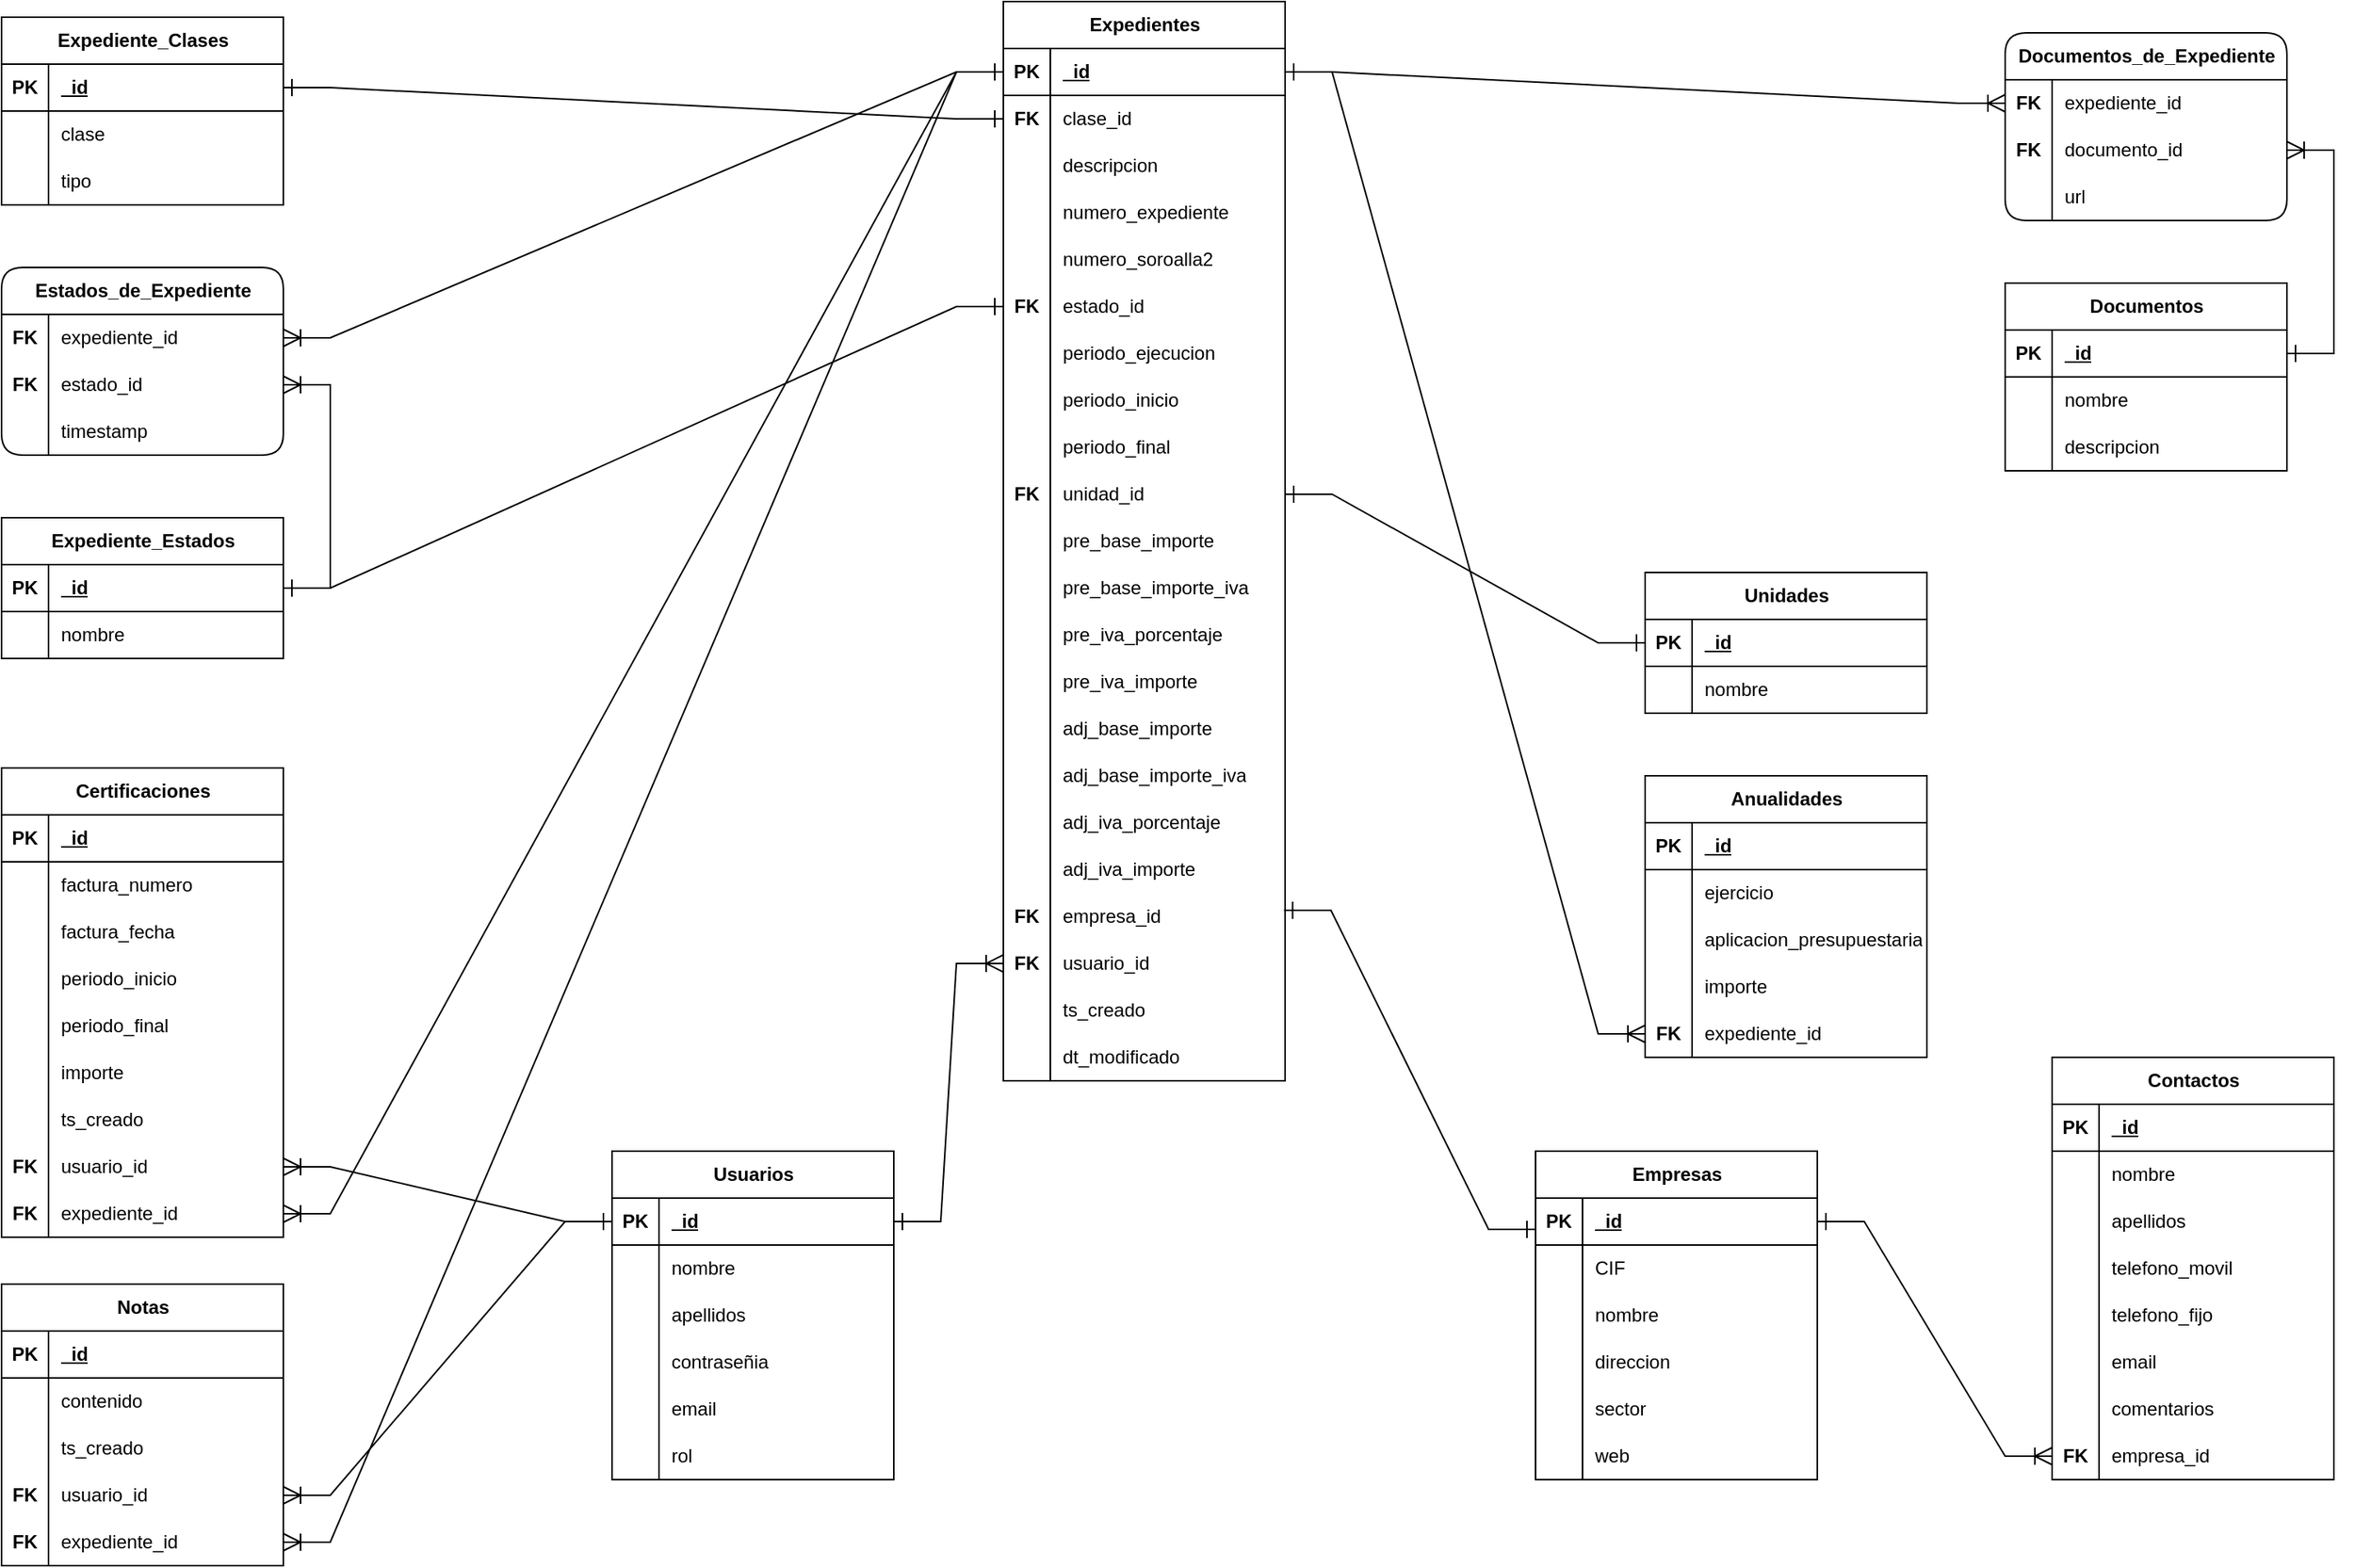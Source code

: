 <mxfile version="24.7.17">
  <diagram name="Page-1" id="eFwJh3N52vXDTrmYVu1r">
    <mxGraphModel dx="1434" dy="907" grid="1" gridSize="10" guides="1" tooltips="1" connect="1" arrows="1" fold="1" page="1" pageScale="1" pageWidth="1700" pageHeight="1100" math="0" shadow="0">
      <root>
        <mxCell id="0" />
        <mxCell id="1" parent="0" />
        <mxCell id="kxUky1htWNMjUoiMvJoZ-1" value="Expedientes" style="shape=table;startSize=30;container=1;collapsible=1;childLayout=tableLayout;fixedRows=1;rowLines=0;fontStyle=1;align=center;resizeLast=1;html=1;" vertex="1" parent="1">
          <mxGeometry x="760" y="30" width="180" height="690" as="geometry">
            <mxRectangle x="240" y="40" width="110" height="30" as="alternateBounds" />
          </mxGeometry>
        </mxCell>
        <mxCell id="kxUky1htWNMjUoiMvJoZ-2" value="" style="shape=tableRow;horizontal=0;startSize=0;swimlaneHead=0;swimlaneBody=0;fillColor=none;collapsible=0;dropTarget=0;points=[[0,0.5],[1,0.5]];portConstraint=eastwest;top=0;left=0;right=0;bottom=1;" vertex="1" parent="kxUky1htWNMjUoiMvJoZ-1">
          <mxGeometry y="30" width="180" height="30" as="geometry" />
        </mxCell>
        <mxCell id="kxUky1htWNMjUoiMvJoZ-3" value="PK" style="shape=partialRectangle;connectable=0;fillColor=none;top=0;left=0;bottom=0;right=0;fontStyle=1;overflow=hidden;whiteSpace=wrap;html=1;" vertex="1" parent="kxUky1htWNMjUoiMvJoZ-2">
          <mxGeometry width="30" height="30" as="geometry">
            <mxRectangle width="30" height="30" as="alternateBounds" />
          </mxGeometry>
        </mxCell>
        <mxCell id="kxUky1htWNMjUoiMvJoZ-4" value="_id" style="shape=partialRectangle;connectable=0;fillColor=none;top=0;left=0;bottom=0;right=0;align=left;spacingLeft=6;fontStyle=5;overflow=hidden;whiteSpace=wrap;html=1;" vertex="1" parent="kxUky1htWNMjUoiMvJoZ-2">
          <mxGeometry x="30" width="150" height="30" as="geometry">
            <mxRectangle width="150" height="30" as="alternateBounds" />
          </mxGeometry>
        </mxCell>
        <mxCell id="kxUky1htWNMjUoiMvJoZ-5" value="" style="shape=tableRow;horizontal=0;startSize=0;swimlaneHead=0;swimlaneBody=0;fillColor=none;collapsible=0;dropTarget=0;points=[[0,0.5],[1,0.5]];portConstraint=eastwest;top=0;left=0;right=0;bottom=0;" vertex="1" parent="kxUky1htWNMjUoiMvJoZ-1">
          <mxGeometry y="60" width="180" height="30" as="geometry" />
        </mxCell>
        <mxCell id="kxUky1htWNMjUoiMvJoZ-6" value="&lt;b&gt;FK&lt;/b&gt;" style="shape=partialRectangle;connectable=0;fillColor=none;top=0;left=0;bottom=0;right=0;editable=1;overflow=hidden;whiteSpace=wrap;html=1;" vertex="1" parent="kxUky1htWNMjUoiMvJoZ-5">
          <mxGeometry width="30" height="30" as="geometry">
            <mxRectangle width="30" height="30" as="alternateBounds" />
          </mxGeometry>
        </mxCell>
        <mxCell id="kxUky1htWNMjUoiMvJoZ-7" value="clase_id" style="shape=partialRectangle;connectable=0;fillColor=none;top=0;left=0;bottom=0;right=0;align=left;spacingLeft=6;overflow=hidden;whiteSpace=wrap;html=1;" vertex="1" parent="kxUky1htWNMjUoiMvJoZ-5">
          <mxGeometry x="30" width="150" height="30" as="geometry">
            <mxRectangle width="150" height="30" as="alternateBounds" />
          </mxGeometry>
        </mxCell>
        <mxCell id="kxUky1htWNMjUoiMvJoZ-8" value="" style="shape=tableRow;horizontal=0;startSize=0;swimlaneHead=0;swimlaneBody=0;fillColor=none;collapsible=0;dropTarget=0;points=[[0,0.5],[1,0.5]];portConstraint=eastwest;top=0;left=0;right=0;bottom=0;" vertex="1" parent="kxUky1htWNMjUoiMvJoZ-1">
          <mxGeometry y="90" width="180" height="30" as="geometry" />
        </mxCell>
        <mxCell id="kxUky1htWNMjUoiMvJoZ-9" value="" style="shape=partialRectangle;connectable=0;fillColor=none;top=0;left=0;bottom=0;right=0;editable=1;overflow=hidden;whiteSpace=wrap;html=1;" vertex="1" parent="kxUky1htWNMjUoiMvJoZ-8">
          <mxGeometry width="30" height="30" as="geometry">
            <mxRectangle width="30" height="30" as="alternateBounds" />
          </mxGeometry>
        </mxCell>
        <mxCell id="kxUky1htWNMjUoiMvJoZ-10" value="descripcion" style="shape=partialRectangle;connectable=0;fillColor=none;top=0;left=0;bottom=0;right=0;align=left;spacingLeft=6;overflow=hidden;whiteSpace=wrap;html=1;" vertex="1" parent="kxUky1htWNMjUoiMvJoZ-8">
          <mxGeometry x="30" width="150" height="30" as="geometry">
            <mxRectangle width="150" height="30" as="alternateBounds" />
          </mxGeometry>
        </mxCell>
        <mxCell id="kxUky1htWNMjUoiMvJoZ-11" value="" style="shape=tableRow;horizontal=0;startSize=0;swimlaneHead=0;swimlaneBody=0;fillColor=none;collapsible=0;dropTarget=0;points=[[0,0.5],[1,0.5]];portConstraint=eastwest;top=0;left=0;right=0;bottom=0;" vertex="1" parent="kxUky1htWNMjUoiMvJoZ-1">
          <mxGeometry y="120" width="180" height="30" as="geometry" />
        </mxCell>
        <mxCell id="kxUky1htWNMjUoiMvJoZ-12" value="" style="shape=partialRectangle;connectable=0;fillColor=none;top=0;left=0;bottom=0;right=0;editable=1;overflow=hidden;whiteSpace=wrap;html=1;" vertex="1" parent="kxUky1htWNMjUoiMvJoZ-11">
          <mxGeometry width="30" height="30" as="geometry">
            <mxRectangle width="30" height="30" as="alternateBounds" />
          </mxGeometry>
        </mxCell>
        <mxCell id="kxUky1htWNMjUoiMvJoZ-13" value="numero_expediente" style="shape=partialRectangle;connectable=0;fillColor=none;top=0;left=0;bottom=0;right=0;align=left;spacingLeft=6;overflow=hidden;whiteSpace=wrap;html=1;" vertex="1" parent="kxUky1htWNMjUoiMvJoZ-11">
          <mxGeometry x="30" width="150" height="30" as="geometry">
            <mxRectangle width="150" height="30" as="alternateBounds" />
          </mxGeometry>
        </mxCell>
        <mxCell id="kxUky1htWNMjUoiMvJoZ-14" value="" style="shape=tableRow;horizontal=0;startSize=0;swimlaneHead=0;swimlaneBody=0;fillColor=none;collapsible=0;dropTarget=0;points=[[0,0.5],[1,0.5]];portConstraint=eastwest;top=0;left=0;right=0;bottom=0;" vertex="1" parent="kxUky1htWNMjUoiMvJoZ-1">
          <mxGeometry y="150" width="180" height="30" as="geometry" />
        </mxCell>
        <mxCell id="kxUky1htWNMjUoiMvJoZ-15" value="" style="shape=partialRectangle;connectable=0;fillColor=none;top=0;left=0;bottom=0;right=0;editable=1;overflow=hidden;whiteSpace=wrap;html=1;" vertex="1" parent="kxUky1htWNMjUoiMvJoZ-14">
          <mxGeometry width="30" height="30" as="geometry">
            <mxRectangle width="30" height="30" as="alternateBounds" />
          </mxGeometry>
        </mxCell>
        <mxCell id="kxUky1htWNMjUoiMvJoZ-16" value="numero_soroalla2" style="shape=partialRectangle;connectable=0;fillColor=none;top=0;left=0;bottom=0;right=0;align=left;spacingLeft=6;overflow=hidden;whiteSpace=wrap;html=1;" vertex="1" parent="kxUky1htWNMjUoiMvJoZ-14">
          <mxGeometry x="30" width="150" height="30" as="geometry">
            <mxRectangle width="150" height="30" as="alternateBounds" />
          </mxGeometry>
        </mxCell>
        <mxCell id="kxUky1htWNMjUoiMvJoZ-17" value="" style="shape=tableRow;horizontal=0;startSize=0;swimlaneHead=0;swimlaneBody=0;fillColor=none;collapsible=0;dropTarget=0;points=[[0,0.5],[1,0.5]];portConstraint=eastwest;top=0;left=0;right=0;bottom=0;" vertex="1" parent="kxUky1htWNMjUoiMvJoZ-1">
          <mxGeometry y="180" width="180" height="30" as="geometry" />
        </mxCell>
        <mxCell id="kxUky1htWNMjUoiMvJoZ-18" value="&lt;b&gt;FK&lt;/b&gt;" style="shape=partialRectangle;connectable=0;fillColor=none;top=0;left=0;bottom=0;right=0;editable=1;overflow=hidden;whiteSpace=wrap;html=1;" vertex="1" parent="kxUky1htWNMjUoiMvJoZ-17">
          <mxGeometry width="30" height="30" as="geometry">
            <mxRectangle width="30" height="30" as="alternateBounds" />
          </mxGeometry>
        </mxCell>
        <mxCell id="kxUky1htWNMjUoiMvJoZ-19" value="estado_id" style="shape=partialRectangle;connectable=0;fillColor=none;top=0;left=0;bottom=0;right=0;align=left;spacingLeft=6;overflow=hidden;whiteSpace=wrap;html=1;" vertex="1" parent="kxUky1htWNMjUoiMvJoZ-17">
          <mxGeometry x="30" width="150" height="30" as="geometry">
            <mxRectangle width="150" height="30" as="alternateBounds" />
          </mxGeometry>
        </mxCell>
        <mxCell id="kxUky1htWNMjUoiMvJoZ-20" value="" style="shape=tableRow;horizontal=0;startSize=0;swimlaneHead=0;swimlaneBody=0;fillColor=none;collapsible=0;dropTarget=0;points=[[0,0.5],[1,0.5]];portConstraint=eastwest;top=0;left=0;right=0;bottom=0;" vertex="1" parent="kxUky1htWNMjUoiMvJoZ-1">
          <mxGeometry y="210" width="180" height="30" as="geometry" />
        </mxCell>
        <mxCell id="kxUky1htWNMjUoiMvJoZ-21" value="" style="shape=partialRectangle;connectable=0;fillColor=none;top=0;left=0;bottom=0;right=0;editable=1;overflow=hidden;whiteSpace=wrap;html=1;" vertex="1" parent="kxUky1htWNMjUoiMvJoZ-20">
          <mxGeometry width="30" height="30" as="geometry">
            <mxRectangle width="30" height="30" as="alternateBounds" />
          </mxGeometry>
        </mxCell>
        <mxCell id="kxUky1htWNMjUoiMvJoZ-22" value="periodo_ejecucion" style="shape=partialRectangle;connectable=0;fillColor=none;top=0;left=0;bottom=0;right=0;align=left;spacingLeft=6;overflow=hidden;whiteSpace=wrap;html=1;" vertex="1" parent="kxUky1htWNMjUoiMvJoZ-20">
          <mxGeometry x="30" width="150" height="30" as="geometry">
            <mxRectangle width="150" height="30" as="alternateBounds" />
          </mxGeometry>
        </mxCell>
        <mxCell id="kxUky1htWNMjUoiMvJoZ-23" value="" style="shape=tableRow;horizontal=0;startSize=0;swimlaneHead=0;swimlaneBody=0;fillColor=none;collapsible=0;dropTarget=0;points=[[0,0.5],[1,0.5]];portConstraint=eastwest;top=0;left=0;right=0;bottom=0;" vertex="1" parent="kxUky1htWNMjUoiMvJoZ-1">
          <mxGeometry y="240" width="180" height="30" as="geometry" />
        </mxCell>
        <mxCell id="kxUky1htWNMjUoiMvJoZ-24" value="" style="shape=partialRectangle;connectable=0;fillColor=none;top=0;left=0;bottom=0;right=0;editable=1;overflow=hidden;whiteSpace=wrap;html=1;" vertex="1" parent="kxUky1htWNMjUoiMvJoZ-23">
          <mxGeometry width="30" height="30" as="geometry">
            <mxRectangle width="30" height="30" as="alternateBounds" />
          </mxGeometry>
        </mxCell>
        <mxCell id="kxUky1htWNMjUoiMvJoZ-25" value="periodo_inicio" style="shape=partialRectangle;connectable=0;fillColor=none;top=0;left=0;bottom=0;right=0;align=left;spacingLeft=6;overflow=hidden;whiteSpace=wrap;html=1;" vertex="1" parent="kxUky1htWNMjUoiMvJoZ-23">
          <mxGeometry x="30" width="150" height="30" as="geometry">
            <mxRectangle width="150" height="30" as="alternateBounds" />
          </mxGeometry>
        </mxCell>
        <mxCell id="kxUky1htWNMjUoiMvJoZ-26" value="" style="shape=tableRow;horizontal=0;startSize=0;swimlaneHead=0;swimlaneBody=0;fillColor=none;collapsible=0;dropTarget=0;points=[[0,0.5],[1,0.5]];portConstraint=eastwest;top=0;left=0;right=0;bottom=0;" vertex="1" parent="kxUky1htWNMjUoiMvJoZ-1">
          <mxGeometry y="270" width="180" height="30" as="geometry" />
        </mxCell>
        <mxCell id="kxUky1htWNMjUoiMvJoZ-27" value="" style="shape=partialRectangle;connectable=0;fillColor=none;top=0;left=0;bottom=0;right=0;editable=1;overflow=hidden;whiteSpace=wrap;html=1;" vertex="1" parent="kxUky1htWNMjUoiMvJoZ-26">
          <mxGeometry width="30" height="30" as="geometry">
            <mxRectangle width="30" height="30" as="alternateBounds" />
          </mxGeometry>
        </mxCell>
        <mxCell id="kxUky1htWNMjUoiMvJoZ-28" value="periodo_final" style="shape=partialRectangle;connectable=0;fillColor=none;top=0;left=0;bottom=0;right=0;align=left;spacingLeft=6;overflow=hidden;whiteSpace=wrap;html=1;" vertex="1" parent="kxUky1htWNMjUoiMvJoZ-26">
          <mxGeometry x="30" width="150" height="30" as="geometry">
            <mxRectangle width="150" height="30" as="alternateBounds" />
          </mxGeometry>
        </mxCell>
        <mxCell id="kxUky1htWNMjUoiMvJoZ-29" value="" style="shape=tableRow;horizontal=0;startSize=0;swimlaneHead=0;swimlaneBody=0;fillColor=none;collapsible=0;dropTarget=0;points=[[0,0.5],[1,0.5]];portConstraint=eastwest;top=0;left=0;right=0;bottom=0;" vertex="1" parent="kxUky1htWNMjUoiMvJoZ-1">
          <mxGeometry y="300" width="180" height="30" as="geometry" />
        </mxCell>
        <mxCell id="kxUky1htWNMjUoiMvJoZ-30" value="&lt;b&gt;FK&lt;/b&gt;" style="shape=partialRectangle;connectable=0;fillColor=none;top=0;left=0;bottom=0;right=0;editable=1;overflow=hidden;whiteSpace=wrap;html=1;" vertex="1" parent="kxUky1htWNMjUoiMvJoZ-29">
          <mxGeometry width="30" height="30" as="geometry">
            <mxRectangle width="30" height="30" as="alternateBounds" />
          </mxGeometry>
        </mxCell>
        <mxCell id="kxUky1htWNMjUoiMvJoZ-31" value="unidad_id" style="shape=partialRectangle;connectable=0;fillColor=none;top=0;left=0;bottom=0;right=0;align=left;spacingLeft=6;overflow=hidden;whiteSpace=wrap;html=1;" vertex="1" parent="kxUky1htWNMjUoiMvJoZ-29">
          <mxGeometry x="30" width="150" height="30" as="geometry">
            <mxRectangle width="150" height="30" as="alternateBounds" />
          </mxGeometry>
        </mxCell>
        <mxCell id="kxUky1htWNMjUoiMvJoZ-32" value="" style="shape=tableRow;horizontal=0;startSize=0;swimlaneHead=0;swimlaneBody=0;fillColor=none;collapsible=0;dropTarget=0;points=[[0,0.5],[1,0.5]];portConstraint=eastwest;top=0;left=0;right=0;bottom=0;" vertex="1" parent="kxUky1htWNMjUoiMvJoZ-1">
          <mxGeometry y="330" width="180" height="30" as="geometry" />
        </mxCell>
        <mxCell id="kxUky1htWNMjUoiMvJoZ-33" value="" style="shape=partialRectangle;connectable=0;fillColor=none;top=0;left=0;bottom=0;right=0;editable=1;overflow=hidden;whiteSpace=wrap;html=1;" vertex="1" parent="kxUky1htWNMjUoiMvJoZ-32">
          <mxGeometry width="30" height="30" as="geometry">
            <mxRectangle width="30" height="30" as="alternateBounds" />
          </mxGeometry>
        </mxCell>
        <mxCell id="kxUky1htWNMjUoiMvJoZ-34" value="pre_base_importe" style="shape=partialRectangle;connectable=0;fillColor=none;top=0;left=0;bottom=0;right=0;align=left;spacingLeft=6;overflow=hidden;whiteSpace=wrap;html=1;" vertex="1" parent="kxUky1htWNMjUoiMvJoZ-32">
          <mxGeometry x="30" width="150" height="30" as="geometry">
            <mxRectangle width="150" height="30" as="alternateBounds" />
          </mxGeometry>
        </mxCell>
        <mxCell id="kxUky1htWNMjUoiMvJoZ-35" value="" style="shape=tableRow;horizontal=0;startSize=0;swimlaneHead=0;swimlaneBody=0;fillColor=none;collapsible=0;dropTarget=0;points=[[0,0.5],[1,0.5]];portConstraint=eastwest;top=0;left=0;right=0;bottom=0;" vertex="1" parent="kxUky1htWNMjUoiMvJoZ-1">
          <mxGeometry y="360" width="180" height="30" as="geometry" />
        </mxCell>
        <mxCell id="kxUky1htWNMjUoiMvJoZ-36" value="" style="shape=partialRectangle;connectable=0;fillColor=none;top=0;left=0;bottom=0;right=0;editable=1;overflow=hidden;whiteSpace=wrap;html=1;" vertex="1" parent="kxUky1htWNMjUoiMvJoZ-35">
          <mxGeometry width="30" height="30" as="geometry">
            <mxRectangle width="30" height="30" as="alternateBounds" />
          </mxGeometry>
        </mxCell>
        <mxCell id="kxUky1htWNMjUoiMvJoZ-37" value="pre_base_importe_iva" style="shape=partialRectangle;connectable=0;fillColor=none;top=0;left=0;bottom=0;right=0;align=left;spacingLeft=6;overflow=hidden;whiteSpace=wrap;html=1;" vertex="1" parent="kxUky1htWNMjUoiMvJoZ-35">
          <mxGeometry x="30" width="150" height="30" as="geometry">
            <mxRectangle width="150" height="30" as="alternateBounds" />
          </mxGeometry>
        </mxCell>
        <mxCell id="kxUky1htWNMjUoiMvJoZ-38" value="" style="shape=tableRow;horizontal=0;startSize=0;swimlaneHead=0;swimlaneBody=0;fillColor=none;collapsible=0;dropTarget=0;points=[[0,0.5],[1,0.5]];portConstraint=eastwest;top=0;left=0;right=0;bottom=0;" vertex="1" parent="kxUky1htWNMjUoiMvJoZ-1">
          <mxGeometry y="390" width="180" height="30" as="geometry" />
        </mxCell>
        <mxCell id="kxUky1htWNMjUoiMvJoZ-39" value="" style="shape=partialRectangle;connectable=0;fillColor=none;top=0;left=0;bottom=0;right=0;editable=1;overflow=hidden;whiteSpace=wrap;html=1;" vertex="1" parent="kxUky1htWNMjUoiMvJoZ-38">
          <mxGeometry width="30" height="30" as="geometry">
            <mxRectangle width="30" height="30" as="alternateBounds" />
          </mxGeometry>
        </mxCell>
        <mxCell id="kxUky1htWNMjUoiMvJoZ-40" value="pre_iva_porcentaje" style="shape=partialRectangle;connectable=0;fillColor=none;top=0;left=0;bottom=0;right=0;align=left;spacingLeft=6;overflow=hidden;whiteSpace=wrap;html=1;" vertex="1" parent="kxUky1htWNMjUoiMvJoZ-38">
          <mxGeometry x="30" width="150" height="30" as="geometry">
            <mxRectangle width="150" height="30" as="alternateBounds" />
          </mxGeometry>
        </mxCell>
        <mxCell id="kxUky1htWNMjUoiMvJoZ-41" value="" style="shape=tableRow;horizontal=0;startSize=0;swimlaneHead=0;swimlaneBody=0;fillColor=none;collapsible=0;dropTarget=0;points=[[0,0.5],[1,0.5]];portConstraint=eastwest;top=0;left=0;right=0;bottom=0;" vertex="1" parent="kxUky1htWNMjUoiMvJoZ-1">
          <mxGeometry y="420" width="180" height="30" as="geometry" />
        </mxCell>
        <mxCell id="kxUky1htWNMjUoiMvJoZ-42" value="" style="shape=partialRectangle;connectable=0;fillColor=none;top=0;left=0;bottom=0;right=0;editable=1;overflow=hidden;whiteSpace=wrap;html=1;" vertex="1" parent="kxUky1htWNMjUoiMvJoZ-41">
          <mxGeometry width="30" height="30" as="geometry">
            <mxRectangle width="30" height="30" as="alternateBounds" />
          </mxGeometry>
        </mxCell>
        <mxCell id="kxUky1htWNMjUoiMvJoZ-43" value="pre_iva_importe" style="shape=partialRectangle;connectable=0;fillColor=none;top=0;left=0;bottom=0;right=0;align=left;spacingLeft=6;overflow=hidden;whiteSpace=wrap;html=1;" vertex="1" parent="kxUky1htWNMjUoiMvJoZ-41">
          <mxGeometry x="30" width="150" height="30" as="geometry">
            <mxRectangle width="150" height="30" as="alternateBounds" />
          </mxGeometry>
        </mxCell>
        <mxCell id="kxUky1htWNMjUoiMvJoZ-44" value="" style="shape=tableRow;horizontal=0;startSize=0;swimlaneHead=0;swimlaneBody=0;fillColor=none;collapsible=0;dropTarget=0;points=[[0,0.5],[1,0.5]];portConstraint=eastwest;top=0;left=0;right=0;bottom=0;" vertex="1" parent="kxUky1htWNMjUoiMvJoZ-1">
          <mxGeometry y="450" width="180" height="30" as="geometry" />
        </mxCell>
        <mxCell id="kxUky1htWNMjUoiMvJoZ-45" value="" style="shape=partialRectangle;connectable=0;fillColor=none;top=0;left=0;bottom=0;right=0;editable=1;overflow=hidden;whiteSpace=wrap;html=1;" vertex="1" parent="kxUky1htWNMjUoiMvJoZ-44">
          <mxGeometry width="30" height="30" as="geometry">
            <mxRectangle width="30" height="30" as="alternateBounds" />
          </mxGeometry>
        </mxCell>
        <mxCell id="kxUky1htWNMjUoiMvJoZ-46" value="adj_base_importe" style="shape=partialRectangle;connectable=0;fillColor=none;top=0;left=0;bottom=0;right=0;align=left;spacingLeft=6;overflow=hidden;whiteSpace=wrap;html=1;" vertex="1" parent="kxUky1htWNMjUoiMvJoZ-44">
          <mxGeometry x="30" width="150" height="30" as="geometry">
            <mxRectangle width="150" height="30" as="alternateBounds" />
          </mxGeometry>
        </mxCell>
        <mxCell id="kxUky1htWNMjUoiMvJoZ-47" value="" style="shape=tableRow;horizontal=0;startSize=0;swimlaneHead=0;swimlaneBody=0;fillColor=none;collapsible=0;dropTarget=0;points=[[0,0.5],[1,0.5]];portConstraint=eastwest;top=0;left=0;right=0;bottom=0;" vertex="1" parent="kxUky1htWNMjUoiMvJoZ-1">
          <mxGeometry y="480" width="180" height="30" as="geometry" />
        </mxCell>
        <mxCell id="kxUky1htWNMjUoiMvJoZ-48" value="" style="shape=partialRectangle;connectable=0;fillColor=none;top=0;left=0;bottom=0;right=0;editable=1;overflow=hidden;whiteSpace=wrap;html=1;" vertex="1" parent="kxUky1htWNMjUoiMvJoZ-47">
          <mxGeometry width="30" height="30" as="geometry">
            <mxRectangle width="30" height="30" as="alternateBounds" />
          </mxGeometry>
        </mxCell>
        <mxCell id="kxUky1htWNMjUoiMvJoZ-49" value="adj_base_importe_iva" style="shape=partialRectangle;connectable=0;fillColor=none;top=0;left=0;bottom=0;right=0;align=left;spacingLeft=6;overflow=hidden;whiteSpace=wrap;html=1;" vertex="1" parent="kxUky1htWNMjUoiMvJoZ-47">
          <mxGeometry x="30" width="150" height="30" as="geometry">
            <mxRectangle width="150" height="30" as="alternateBounds" />
          </mxGeometry>
        </mxCell>
        <mxCell id="kxUky1htWNMjUoiMvJoZ-50" value="" style="shape=tableRow;horizontal=0;startSize=0;swimlaneHead=0;swimlaneBody=0;fillColor=none;collapsible=0;dropTarget=0;points=[[0,0.5],[1,0.5]];portConstraint=eastwest;top=0;left=0;right=0;bottom=0;" vertex="1" parent="kxUky1htWNMjUoiMvJoZ-1">
          <mxGeometry y="510" width="180" height="30" as="geometry" />
        </mxCell>
        <mxCell id="kxUky1htWNMjUoiMvJoZ-51" value="" style="shape=partialRectangle;connectable=0;fillColor=none;top=0;left=0;bottom=0;right=0;editable=1;overflow=hidden;whiteSpace=wrap;html=1;" vertex="1" parent="kxUky1htWNMjUoiMvJoZ-50">
          <mxGeometry width="30" height="30" as="geometry">
            <mxRectangle width="30" height="30" as="alternateBounds" />
          </mxGeometry>
        </mxCell>
        <mxCell id="kxUky1htWNMjUoiMvJoZ-52" value="adj_iva_porcentaje" style="shape=partialRectangle;connectable=0;fillColor=none;top=0;left=0;bottom=0;right=0;align=left;spacingLeft=6;overflow=hidden;whiteSpace=wrap;html=1;" vertex="1" parent="kxUky1htWNMjUoiMvJoZ-50">
          <mxGeometry x="30" width="150" height="30" as="geometry">
            <mxRectangle width="150" height="30" as="alternateBounds" />
          </mxGeometry>
        </mxCell>
        <mxCell id="kxUky1htWNMjUoiMvJoZ-53" value="" style="shape=tableRow;horizontal=0;startSize=0;swimlaneHead=0;swimlaneBody=0;fillColor=none;collapsible=0;dropTarget=0;points=[[0,0.5],[1,0.5]];portConstraint=eastwest;top=0;left=0;right=0;bottom=0;" vertex="1" parent="kxUky1htWNMjUoiMvJoZ-1">
          <mxGeometry y="540" width="180" height="30" as="geometry" />
        </mxCell>
        <mxCell id="kxUky1htWNMjUoiMvJoZ-54" value="" style="shape=partialRectangle;connectable=0;fillColor=none;top=0;left=0;bottom=0;right=0;editable=1;overflow=hidden;whiteSpace=wrap;html=1;" vertex="1" parent="kxUky1htWNMjUoiMvJoZ-53">
          <mxGeometry width="30" height="30" as="geometry">
            <mxRectangle width="30" height="30" as="alternateBounds" />
          </mxGeometry>
        </mxCell>
        <mxCell id="kxUky1htWNMjUoiMvJoZ-55" value="adj_iva_importe" style="shape=partialRectangle;connectable=0;fillColor=none;top=0;left=0;bottom=0;right=0;align=left;spacingLeft=6;overflow=hidden;whiteSpace=wrap;html=1;" vertex="1" parent="kxUky1htWNMjUoiMvJoZ-53">
          <mxGeometry x="30" width="150" height="30" as="geometry">
            <mxRectangle width="150" height="30" as="alternateBounds" />
          </mxGeometry>
        </mxCell>
        <mxCell id="kxUky1htWNMjUoiMvJoZ-56" value="" style="shape=tableRow;horizontal=0;startSize=0;swimlaneHead=0;swimlaneBody=0;fillColor=none;collapsible=0;dropTarget=0;points=[[0,0.5],[1,0.5]];portConstraint=eastwest;top=0;left=0;right=0;bottom=0;" vertex="1" parent="kxUky1htWNMjUoiMvJoZ-1">
          <mxGeometry y="570" width="180" height="30" as="geometry" />
        </mxCell>
        <mxCell id="kxUky1htWNMjUoiMvJoZ-57" value="&lt;b&gt;FK&lt;/b&gt;" style="shape=partialRectangle;connectable=0;fillColor=none;top=0;left=0;bottom=0;right=0;editable=1;overflow=hidden;whiteSpace=wrap;html=1;" vertex="1" parent="kxUky1htWNMjUoiMvJoZ-56">
          <mxGeometry width="30" height="30" as="geometry">
            <mxRectangle width="30" height="30" as="alternateBounds" />
          </mxGeometry>
        </mxCell>
        <mxCell id="kxUky1htWNMjUoiMvJoZ-58" value="empresa_id" style="shape=partialRectangle;connectable=0;fillColor=none;top=0;left=0;bottom=0;right=0;align=left;spacingLeft=6;overflow=hidden;whiteSpace=wrap;html=1;" vertex="1" parent="kxUky1htWNMjUoiMvJoZ-56">
          <mxGeometry x="30" width="150" height="30" as="geometry">
            <mxRectangle width="150" height="30" as="alternateBounds" />
          </mxGeometry>
        </mxCell>
        <mxCell id="kxUky1htWNMjUoiMvJoZ-59" value="" style="shape=tableRow;horizontal=0;startSize=0;swimlaneHead=0;swimlaneBody=0;fillColor=none;collapsible=0;dropTarget=0;points=[[0,0.5],[1,0.5]];portConstraint=eastwest;top=0;left=0;right=0;bottom=0;" vertex="1" parent="kxUky1htWNMjUoiMvJoZ-1">
          <mxGeometry y="600" width="180" height="30" as="geometry" />
        </mxCell>
        <mxCell id="kxUky1htWNMjUoiMvJoZ-60" value="&lt;b&gt;FK&lt;/b&gt;" style="shape=partialRectangle;connectable=0;fillColor=none;top=0;left=0;bottom=0;right=0;editable=1;overflow=hidden;whiteSpace=wrap;html=1;" vertex="1" parent="kxUky1htWNMjUoiMvJoZ-59">
          <mxGeometry width="30" height="30" as="geometry">
            <mxRectangle width="30" height="30" as="alternateBounds" />
          </mxGeometry>
        </mxCell>
        <mxCell id="kxUky1htWNMjUoiMvJoZ-61" value="usuario_id" style="shape=partialRectangle;connectable=0;fillColor=none;top=0;left=0;bottom=0;right=0;align=left;spacingLeft=6;overflow=hidden;whiteSpace=wrap;html=1;" vertex="1" parent="kxUky1htWNMjUoiMvJoZ-59">
          <mxGeometry x="30" width="150" height="30" as="geometry">
            <mxRectangle width="150" height="30" as="alternateBounds" />
          </mxGeometry>
        </mxCell>
        <mxCell id="kxUky1htWNMjUoiMvJoZ-62" value="" style="shape=tableRow;horizontal=0;startSize=0;swimlaneHead=0;swimlaneBody=0;fillColor=none;collapsible=0;dropTarget=0;points=[[0,0.5],[1,0.5]];portConstraint=eastwest;top=0;left=0;right=0;bottom=0;" vertex="1" parent="kxUky1htWNMjUoiMvJoZ-1">
          <mxGeometry y="630" width="180" height="30" as="geometry" />
        </mxCell>
        <mxCell id="kxUky1htWNMjUoiMvJoZ-63" value="" style="shape=partialRectangle;connectable=0;fillColor=none;top=0;left=0;bottom=0;right=0;editable=1;overflow=hidden;whiteSpace=wrap;html=1;" vertex="1" parent="kxUky1htWNMjUoiMvJoZ-62">
          <mxGeometry width="30" height="30" as="geometry">
            <mxRectangle width="30" height="30" as="alternateBounds" />
          </mxGeometry>
        </mxCell>
        <mxCell id="kxUky1htWNMjUoiMvJoZ-64" value="ts_creado" style="shape=partialRectangle;connectable=0;fillColor=none;top=0;left=0;bottom=0;right=0;align=left;spacingLeft=6;overflow=hidden;whiteSpace=wrap;html=1;" vertex="1" parent="kxUky1htWNMjUoiMvJoZ-62">
          <mxGeometry x="30" width="150" height="30" as="geometry">
            <mxRectangle width="150" height="30" as="alternateBounds" />
          </mxGeometry>
        </mxCell>
        <mxCell id="kxUky1htWNMjUoiMvJoZ-65" value="" style="shape=tableRow;horizontal=0;startSize=0;swimlaneHead=0;swimlaneBody=0;fillColor=none;collapsible=0;dropTarget=0;points=[[0,0.5],[1,0.5]];portConstraint=eastwest;top=0;left=0;right=0;bottom=0;" vertex="1" parent="kxUky1htWNMjUoiMvJoZ-1">
          <mxGeometry y="660" width="180" height="30" as="geometry" />
        </mxCell>
        <mxCell id="kxUky1htWNMjUoiMvJoZ-66" value="" style="shape=partialRectangle;connectable=0;fillColor=none;top=0;left=0;bottom=0;right=0;editable=1;overflow=hidden;whiteSpace=wrap;html=1;" vertex="1" parent="kxUky1htWNMjUoiMvJoZ-65">
          <mxGeometry width="30" height="30" as="geometry">
            <mxRectangle width="30" height="30" as="alternateBounds" />
          </mxGeometry>
        </mxCell>
        <mxCell id="kxUky1htWNMjUoiMvJoZ-67" value="dt_modificado" style="shape=partialRectangle;connectable=0;fillColor=none;top=0;left=0;bottom=0;right=0;align=left;spacingLeft=6;overflow=hidden;whiteSpace=wrap;html=1;" vertex="1" parent="kxUky1htWNMjUoiMvJoZ-65">
          <mxGeometry x="30" width="150" height="30" as="geometry">
            <mxRectangle width="150" height="30" as="alternateBounds" />
          </mxGeometry>
        </mxCell>
        <mxCell id="kxUky1htWNMjUoiMvJoZ-84" value="Expediente_Clases" style="shape=table;startSize=30;container=1;collapsible=1;childLayout=tableLayout;fixedRows=1;rowLines=0;fontStyle=1;align=center;resizeLast=1;html=1;" vertex="1" parent="1">
          <mxGeometry x="120" y="40" width="180" height="120" as="geometry" />
        </mxCell>
        <mxCell id="kxUky1htWNMjUoiMvJoZ-85" value="" style="shape=tableRow;horizontal=0;startSize=0;swimlaneHead=0;swimlaneBody=0;fillColor=none;collapsible=0;dropTarget=0;points=[[0,0.5],[1,0.5]];portConstraint=eastwest;top=0;left=0;right=0;bottom=1;" vertex="1" parent="kxUky1htWNMjUoiMvJoZ-84">
          <mxGeometry y="30" width="180" height="30" as="geometry" />
        </mxCell>
        <mxCell id="kxUky1htWNMjUoiMvJoZ-86" value="PK" style="shape=partialRectangle;connectable=0;fillColor=none;top=0;left=0;bottom=0;right=0;fontStyle=1;overflow=hidden;whiteSpace=wrap;html=1;" vertex="1" parent="kxUky1htWNMjUoiMvJoZ-85">
          <mxGeometry width="30" height="30" as="geometry">
            <mxRectangle width="30" height="30" as="alternateBounds" />
          </mxGeometry>
        </mxCell>
        <mxCell id="kxUky1htWNMjUoiMvJoZ-87" value="_id" style="shape=partialRectangle;connectable=0;fillColor=none;top=0;left=0;bottom=0;right=0;align=left;spacingLeft=6;fontStyle=5;overflow=hidden;whiteSpace=wrap;html=1;" vertex="1" parent="kxUky1htWNMjUoiMvJoZ-85">
          <mxGeometry x="30" width="150" height="30" as="geometry">
            <mxRectangle width="150" height="30" as="alternateBounds" />
          </mxGeometry>
        </mxCell>
        <mxCell id="kxUky1htWNMjUoiMvJoZ-88" value="" style="shape=tableRow;horizontal=0;startSize=0;swimlaneHead=0;swimlaneBody=0;fillColor=none;collapsible=0;dropTarget=0;points=[[0,0.5],[1,0.5]];portConstraint=eastwest;top=0;left=0;right=0;bottom=0;" vertex="1" parent="kxUky1htWNMjUoiMvJoZ-84">
          <mxGeometry y="60" width="180" height="30" as="geometry" />
        </mxCell>
        <mxCell id="kxUky1htWNMjUoiMvJoZ-89" value="" style="shape=partialRectangle;connectable=0;fillColor=none;top=0;left=0;bottom=0;right=0;editable=1;overflow=hidden;whiteSpace=wrap;html=1;" vertex="1" parent="kxUky1htWNMjUoiMvJoZ-88">
          <mxGeometry width="30" height="30" as="geometry">
            <mxRectangle width="30" height="30" as="alternateBounds" />
          </mxGeometry>
        </mxCell>
        <mxCell id="kxUky1htWNMjUoiMvJoZ-90" value="clase" style="shape=partialRectangle;connectable=0;fillColor=none;top=0;left=0;bottom=0;right=0;align=left;spacingLeft=6;overflow=hidden;whiteSpace=wrap;html=1;" vertex="1" parent="kxUky1htWNMjUoiMvJoZ-88">
          <mxGeometry x="30" width="150" height="30" as="geometry">
            <mxRectangle width="150" height="30" as="alternateBounds" />
          </mxGeometry>
        </mxCell>
        <mxCell id="kxUky1htWNMjUoiMvJoZ-91" value="" style="shape=tableRow;horizontal=0;startSize=0;swimlaneHead=0;swimlaneBody=0;fillColor=none;collapsible=0;dropTarget=0;points=[[0,0.5],[1,0.5]];portConstraint=eastwest;top=0;left=0;right=0;bottom=0;" vertex="1" parent="kxUky1htWNMjUoiMvJoZ-84">
          <mxGeometry y="90" width="180" height="30" as="geometry" />
        </mxCell>
        <mxCell id="kxUky1htWNMjUoiMvJoZ-92" value="" style="shape=partialRectangle;connectable=0;fillColor=none;top=0;left=0;bottom=0;right=0;editable=1;overflow=hidden;whiteSpace=wrap;html=1;" vertex="1" parent="kxUky1htWNMjUoiMvJoZ-91">
          <mxGeometry width="30" height="30" as="geometry">
            <mxRectangle width="30" height="30" as="alternateBounds" />
          </mxGeometry>
        </mxCell>
        <mxCell id="kxUky1htWNMjUoiMvJoZ-93" value="tipo" style="shape=partialRectangle;connectable=0;fillColor=none;top=0;left=0;bottom=0;right=0;align=left;spacingLeft=6;overflow=hidden;whiteSpace=wrap;html=1;" vertex="1" parent="kxUky1htWNMjUoiMvJoZ-91">
          <mxGeometry x="30" width="150" height="30" as="geometry">
            <mxRectangle width="150" height="30" as="alternateBounds" />
          </mxGeometry>
        </mxCell>
        <mxCell id="kxUky1htWNMjUoiMvJoZ-97" value="Expediente_Estados" style="shape=table;startSize=30;container=1;collapsible=1;childLayout=tableLayout;fixedRows=1;rowLines=0;fontStyle=1;align=center;resizeLast=1;html=1;" vertex="1" parent="1">
          <mxGeometry x="120" y="360" width="180" height="90" as="geometry" />
        </mxCell>
        <mxCell id="kxUky1htWNMjUoiMvJoZ-98" value="" style="shape=tableRow;horizontal=0;startSize=0;swimlaneHead=0;swimlaneBody=0;fillColor=none;collapsible=0;dropTarget=0;points=[[0,0.5],[1,0.5]];portConstraint=eastwest;top=0;left=0;right=0;bottom=1;" vertex="1" parent="kxUky1htWNMjUoiMvJoZ-97">
          <mxGeometry y="30" width="180" height="30" as="geometry" />
        </mxCell>
        <mxCell id="kxUky1htWNMjUoiMvJoZ-99" value="PK" style="shape=partialRectangle;connectable=0;fillColor=none;top=0;left=0;bottom=0;right=0;fontStyle=1;overflow=hidden;whiteSpace=wrap;html=1;" vertex="1" parent="kxUky1htWNMjUoiMvJoZ-98">
          <mxGeometry width="30" height="30" as="geometry">
            <mxRectangle width="30" height="30" as="alternateBounds" />
          </mxGeometry>
        </mxCell>
        <mxCell id="kxUky1htWNMjUoiMvJoZ-100" value="_id" style="shape=partialRectangle;connectable=0;fillColor=none;top=0;left=0;bottom=0;right=0;align=left;spacingLeft=6;fontStyle=5;overflow=hidden;whiteSpace=wrap;html=1;" vertex="1" parent="kxUky1htWNMjUoiMvJoZ-98">
          <mxGeometry x="30" width="150" height="30" as="geometry">
            <mxRectangle width="150" height="30" as="alternateBounds" />
          </mxGeometry>
        </mxCell>
        <mxCell id="kxUky1htWNMjUoiMvJoZ-101" value="" style="shape=tableRow;horizontal=0;startSize=0;swimlaneHead=0;swimlaneBody=0;fillColor=none;collapsible=0;dropTarget=0;points=[[0,0.5],[1,0.5]];portConstraint=eastwest;top=0;left=0;right=0;bottom=0;" vertex="1" parent="kxUky1htWNMjUoiMvJoZ-97">
          <mxGeometry y="60" width="180" height="30" as="geometry" />
        </mxCell>
        <mxCell id="kxUky1htWNMjUoiMvJoZ-102" value="" style="shape=partialRectangle;connectable=0;fillColor=none;top=0;left=0;bottom=0;right=0;editable=1;overflow=hidden;whiteSpace=wrap;html=1;" vertex="1" parent="kxUky1htWNMjUoiMvJoZ-101">
          <mxGeometry width="30" height="30" as="geometry">
            <mxRectangle width="30" height="30" as="alternateBounds" />
          </mxGeometry>
        </mxCell>
        <mxCell id="kxUky1htWNMjUoiMvJoZ-103" value="nombre" style="shape=partialRectangle;connectable=0;fillColor=none;top=0;left=0;bottom=0;right=0;align=left;spacingLeft=6;overflow=hidden;whiteSpace=wrap;html=1;" vertex="1" parent="kxUky1htWNMjUoiMvJoZ-101">
          <mxGeometry x="30" width="150" height="30" as="geometry">
            <mxRectangle width="150" height="30" as="alternateBounds" />
          </mxGeometry>
        </mxCell>
        <mxCell id="kxUky1htWNMjUoiMvJoZ-110" value="Estados_de_Expediente" style="shape=table;startSize=30;container=1;collapsible=1;childLayout=tableLayout;fixedRows=1;rowLines=0;fontStyle=1;align=center;resizeLast=1;html=1;rounded=1;" vertex="1" parent="1">
          <mxGeometry x="120" y="200" width="180" height="120" as="geometry" />
        </mxCell>
        <mxCell id="kxUky1htWNMjUoiMvJoZ-114" value="" style="shape=tableRow;horizontal=0;startSize=0;swimlaneHead=0;swimlaneBody=0;fillColor=none;collapsible=0;dropTarget=0;points=[[0,0.5],[1,0.5]];portConstraint=eastwest;top=0;left=0;right=0;bottom=0;" vertex="1" parent="kxUky1htWNMjUoiMvJoZ-110">
          <mxGeometry y="30" width="180" height="30" as="geometry" />
        </mxCell>
        <mxCell id="kxUky1htWNMjUoiMvJoZ-115" value="&lt;b&gt;FK&lt;/b&gt;" style="shape=partialRectangle;connectable=0;fillColor=none;top=0;left=0;bottom=0;right=0;editable=1;overflow=hidden;whiteSpace=wrap;html=1;" vertex="1" parent="kxUky1htWNMjUoiMvJoZ-114">
          <mxGeometry width="30" height="30" as="geometry">
            <mxRectangle width="30" height="30" as="alternateBounds" />
          </mxGeometry>
        </mxCell>
        <mxCell id="kxUky1htWNMjUoiMvJoZ-116" value="expediente_id" style="shape=partialRectangle;connectable=0;fillColor=none;top=0;left=0;bottom=0;right=0;align=left;spacingLeft=6;overflow=hidden;whiteSpace=wrap;html=1;" vertex="1" parent="kxUky1htWNMjUoiMvJoZ-114">
          <mxGeometry x="30" width="150" height="30" as="geometry">
            <mxRectangle width="150" height="30" as="alternateBounds" />
          </mxGeometry>
        </mxCell>
        <mxCell id="kxUky1htWNMjUoiMvJoZ-117" value="" style="shape=tableRow;horizontal=0;startSize=0;swimlaneHead=0;swimlaneBody=0;fillColor=none;collapsible=0;dropTarget=0;points=[[0,0.5],[1,0.5]];portConstraint=eastwest;top=0;left=0;right=0;bottom=0;" vertex="1" parent="kxUky1htWNMjUoiMvJoZ-110">
          <mxGeometry y="60" width="180" height="30" as="geometry" />
        </mxCell>
        <mxCell id="kxUky1htWNMjUoiMvJoZ-118" value="&lt;b&gt;FK&lt;/b&gt;" style="shape=partialRectangle;connectable=0;fillColor=none;top=0;left=0;bottom=0;right=0;editable=1;overflow=hidden;whiteSpace=wrap;html=1;" vertex="1" parent="kxUky1htWNMjUoiMvJoZ-117">
          <mxGeometry width="30" height="30" as="geometry">
            <mxRectangle width="30" height="30" as="alternateBounds" />
          </mxGeometry>
        </mxCell>
        <mxCell id="kxUky1htWNMjUoiMvJoZ-119" value="estado_id" style="shape=partialRectangle;connectable=0;fillColor=none;top=0;left=0;bottom=0;right=0;align=left;spacingLeft=6;overflow=hidden;whiteSpace=wrap;html=1;" vertex="1" parent="kxUky1htWNMjUoiMvJoZ-117">
          <mxGeometry x="30" width="150" height="30" as="geometry">
            <mxRectangle width="150" height="30" as="alternateBounds" />
          </mxGeometry>
        </mxCell>
        <mxCell id="kxUky1htWNMjUoiMvJoZ-120" value="" style="shape=tableRow;horizontal=0;startSize=0;swimlaneHead=0;swimlaneBody=0;fillColor=none;collapsible=0;dropTarget=0;points=[[0,0.5],[1,0.5]];portConstraint=eastwest;top=0;left=0;right=0;bottom=0;" vertex="1" parent="kxUky1htWNMjUoiMvJoZ-110">
          <mxGeometry y="90" width="180" height="30" as="geometry" />
        </mxCell>
        <mxCell id="kxUky1htWNMjUoiMvJoZ-121" value="" style="shape=partialRectangle;connectable=0;fillColor=none;top=0;left=0;bottom=0;right=0;editable=1;overflow=hidden;whiteSpace=wrap;html=1;" vertex="1" parent="kxUky1htWNMjUoiMvJoZ-120">
          <mxGeometry width="30" height="30" as="geometry">
            <mxRectangle width="30" height="30" as="alternateBounds" />
          </mxGeometry>
        </mxCell>
        <mxCell id="kxUky1htWNMjUoiMvJoZ-122" value="timestamp" style="shape=partialRectangle;connectable=0;fillColor=none;top=0;left=0;bottom=0;right=0;align=left;spacingLeft=6;overflow=hidden;whiteSpace=wrap;html=1;" vertex="1" parent="kxUky1htWNMjUoiMvJoZ-120">
          <mxGeometry x="30" width="150" height="30" as="geometry">
            <mxRectangle width="150" height="30" as="alternateBounds" />
          </mxGeometry>
        </mxCell>
        <mxCell id="kxUky1htWNMjUoiMvJoZ-123" value="Documentos" style="shape=table;startSize=30;container=1;collapsible=1;childLayout=tableLayout;fixedRows=1;rowLines=0;fontStyle=1;align=center;resizeLast=1;html=1;" vertex="1" parent="1">
          <mxGeometry x="1400" y="210" width="180" height="120" as="geometry" />
        </mxCell>
        <mxCell id="kxUky1htWNMjUoiMvJoZ-124" value="" style="shape=tableRow;horizontal=0;startSize=0;swimlaneHead=0;swimlaneBody=0;fillColor=none;collapsible=0;dropTarget=0;points=[[0,0.5],[1,0.5]];portConstraint=eastwest;top=0;left=0;right=0;bottom=1;" vertex="1" parent="kxUky1htWNMjUoiMvJoZ-123">
          <mxGeometry y="30" width="180" height="30" as="geometry" />
        </mxCell>
        <mxCell id="kxUky1htWNMjUoiMvJoZ-125" value="PK" style="shape=partialRectangle;connectable=0;fillColor=none;top=0;left=0;bottom=0;right=0;fontStyle=1;overflow=hidden;whiteSpace=wrap;html=1;" vertex="1" parent="kxUky1htWNMjUoiMvJoZ-124">
          <mxGeometry width="30" height="30" as="geometry">
            <mxRectangle width="30" height="30" as="alternateBounds" />
          </mxGeometry>
        </mxCell>
        <mxCell id="kxUky1htWNMjUoiMvJoZ-126" value="_id" style="shape=partialRectangle;connectable=0;fillColor=none;top=0;left=0;bottom=0;right=0;align=left;spacingLeft=6;fontStyle=5;overflow=hidden;whiteSpace=wrap;html=1;" vertex="1" parent="kxUky1htWNMjUoiMvJoZ-124">
          <mxGeometry x="30" width="150" height="30" as="geometry">
            <mxRectangle width="150" height="30" as="alternateBounds" />
          </mxGeometry>
        </mxCell>
        <mxCell id="kxUky1htWNMjUoiMvJoZ-127" value="" style="shape=tableRow;horizontal=0;startSize=0;swimlaneHead=0;swimlaneBody=0;fillColor=none;collapsible=0;dropTarget=0;points=[[0,0.5],[1,0.5]];portConstraint=eastwest;top=0;left=0;right=0;bottom=0;" vertex="1" parent="kxUky1htWNMjUoiMvJoZ-123">
          <mxGeometry y="60" width="180" height="30" as="geometry" />
        </mxCell>
        <mxCell id="kxUky1htWNMjUoiMvJoZ-128" value="" style="shape=partialRectangle;connectable=0;fillColor=none;top=0;left=0;bottom=0;right=0;editable=1;overflow=hidden;whiteSpace=wrap;html=1;" vertex="1" parent="kxUky1htWNMjUoiMvJoZ-127">
          <mxGeometry width="30" height="30" as="geometry">
            <mxRectangle width="30" height="30" as="alternateBounds" />
          </mxGeometry>
        </mxCell>
        <mxCell id="kxUky1htWNMjUoiMvJoZ-129" value="nombre" style="shape=partialRectangle;connectable=0;fillColor=none;top=0;left=0;bottom=0;right=0;align=left;spacingLeft=6;overflow=hidden;whiteSpace=wrap;html=1;" vertex="1" parent="kxUky1htWNMjUoiMvJoZ-127">
          <mxGeometry x="30" width="150" height="30" as="geometry">
            <mxRectangle width="150" height="30" as="alternateBounds" />
          </mxGeometry>
        </mxCell>
        <mxCell id="kxUky1htWNMjUoiMvJoZ-130" value="" style="shape=tableRow;horizontal=0;startSize=0;swimlaneHead=0;swimlaneBody=0;fillColor=none;collapsible=0;dropTarget=0;points=[[0,0.5],[1,0.5]];portConstraint=eastwest;top=0;left=0;right=0;bottom=0;" vertex="1" parent="kxUky1htWNMjUoiMvJoZ-123">
          <mxGeometry y="90" width="180" height="30" as="geometry" />
        </mxCell>
        <mxCell id="kxUky1htWNMjUoiMvJoZ-131" value="" style="shape=partialRectangle;connectable=0;fillColor=none;top=0;left=0;bottom=0;right=0;editable=1;overflow=hidden;whiteSpace=wrap;html=1;" vertex="1" parent="kxUky1htWNMjUoiMvJoZ-130">
          <mxGeometry width="30" height="30" as="geometry">
            <mxRectangle width="30" height="30" as="alternateBounds" />
          </mxGeometry>
        </mxCell>
        <mxCell id="kxUky1htWNMjUoiMvJoZ-132" value="descripcion" style="shape=partialRectangle;connectable=0;fillColor=none;top=0;left=0;bottom=0;right=0;align=left;spacingLeft=6;overflow=hidden;whiteSpace=wrap;html=1;" vertex="1" parent="kxUky1htWNMjUoiMvJoZ-130">
          <mxGeometry x="30" width="150" height="30" as="geometry">
            <mxRectangle width="150" height="30" as="alternateBounds" />
          </mxGeometry>
        </mxCell>
        <mxCell id="kxUky1htWNMjUoiMvJoZ-136" value="Documentos_de_Expediente" style="shape=table;startSize=30;container=1;collapsible=1;childLayout=tableLayout;fixedRows=1;rowLines=0;fontStyle=1;align=center;resizeLast=1;html=1;rounded=1;" vertex="1" parent="1">
          <mxGeometry x="1400" y="50" width="180" height="120" as="geometry" />
        </mxCell>
        <mxCell id="kxUky1htWNMjUoiMvJoZ-140" value="" style="shape=tableRow;horizontal=0;startSize=0;swimlaneHead=0;swimlaneBody=0;fillColor=none;collapsible=0;dropTarget=0;points=[[0,0.5],[1,0.5]];portConstraint=eastwest;top=0;left=0;right=0;bottom=0;" vertex="1" parent="kxUky1htWNMjUoiMvJoZ-136">
          <mxGeometry y="30" width="180" height="30" as="geometry" />
        </mxCell>
        <mxCell id="kxUky1htWNMjUoiMvJoZ-141" value="&lt;b&gt;FK&lt;/b&gt;" style="shape=partialRectangle;connectable=0;fillColor=none;top=0;left=0;bottom=0;right=0;editable=1;overflow=hidden;whiteSpace=wrap;html=1;" vertex="1" parent="kxUky1htWNMjUoiMvJoZ-140">
          <mxGeometry width="30" height="30" as="geometry">
            <mxRectangle width="30" height="30" as="alternateBounds" />
          </mxGeometry>
        </mxCell>
        <mxCell id="kxUky1htWNMjUoiMvJoZ-142" value="expediente_id" style="shape=partialRectangle;connectable=0;fillColor=none;top=0;left=0;bottom=0;right=0;align=left;spacingLeft=6;overflow=hidden;whiteSpace=wrap;html=1;" vertex="1" parent="kxUky1htWNMjUoiMvJoZ-140">
          <mxGeometry x="30" width="150" height="30" as="geometry">
            <mxRectangle width="150" height="30" as="alternateBounds" />
          </mxGeometry>
        </mxCell>
        <mxCell id="kxUky1htWNMjUoiMvJoZ-143" value="" style="shape=tableRow;horizontal=0;startSize=0;swimlaneHead=0;swimlaneBody=0;fillColor=none;collapsible=0;dropTarget=0;points=[[0,0.5],[1,0.5]];portConstraint=eastwest;top=0;left=0;right=0;bottom=0;" vertex="1" parent="kxUky1htWNMjUoiMvJoZ-136">
          <mxGeometry y="60" width="180" height="30" as="geometry" />
        </mxCell>
        <mxCell id="kxUky1htWNMjUoiMvJoZ-144" value="&lt;b&gt;FK&lt;/b&gt;" style="shape=partialRectangle;connectable=0;fillColor=none;top=0;left=0;bottom=0;right=0;editable=1;overflow=hidden;whiteSpace=wrap;html=1;" vertex="1" parent="kxUky1htWNMjUoiMvJoZ-143">
          <mxGeometry width="30" height="30" as="geometry">
            <mxRectangle width="30" height="30" as="alternateBounds" />
          </mxGeometry>
        </mxCell>
        <mxCell id="kxUky1htWNMjUoiMvJoZ-145" value="documento_id" style="shape=partialRectangle;connectable=0;fillColor=none;top=0;left=0;bottom=0;right=0;align=left;spacingLeft=6;overflow=hidden;whiteSpace=wrap;html=1;" vertex="1" parent="kxUky1htWNMjUoiMvJoZ-143">
          <mxGeometry x="30" width="150" height="30" as="geometry">
            <mxRectangle width="150" height="30" as="alternateBounds" />
          </mxGeometry>
        </mxCell>
        <mxCell id="kxUky1htWNMjUoiMvJoZ-146" value="" style="shape=tableRow;horizontal=0;startSize=0;swimlaneHead=0;swimlaneBody=0;fillColor=none;collapsible=0;dropTarget=0;points=[[0,0.5],[1,0.5]];portConstraint=eastwest;top=0;left=0;right=0;bottom=0;" vertex="1" parent="kxUky1htWNMjUoiMvJoZ-136">
          <mxGeometry y="90" width="180" height="30" as="geometry" />
        </mxCell>
        <mxCell id="kxUky1htWNMjUoiMvJoZ-147" value="" style="shape=partialRectangle;connectable=0;fillColor=none;top=0;left=0;bottom=0;right=0;editable=1;overflow=hidden;whiteSpace=wrap;html=1;" vertex="1" parent="kxUky1htWNMjUoiMvJoZ-146">
          <mxGeometry width="30" height="30" as="geometry">
            <mxRectangle width="30" height="30" as="alternateBounds" />
          </mxGeometry>
        </mxCell>
        <mxCell id="kxUky1htWNMjUoiMvJoZ-148" value="url" style="shape=partialRectangle;connectable=0;fillColor=none;top=0;left=0;bottom=0;right=0;align=left;spacingLeft=6;overflow=hidden;whiteSpace=wrap;html=1;" vertex="1" parent="kxUky1htWNMjUoiMvJoZ-146">
          <mxGeometry x="30" width="150" height="30" as="geometry">
            <mxRectangle width="150" height="30" as="alternateBounds" />
          </mxGeometry>
        </mxCell>
        <mxCell id="kxUky1htWNMjUoiMvJoZ-149" value="Unidades" style="shape=table;startSize=30;container=1;collapsible=1;childLayout=tableLayout;fixedRows=1;rowLines=0;fontStyle=1;align=center;resizeLast=1;html=1;" vertex="1" parent="1">
          <mxGeometry x="1170" y="395" width="180" height="90" as="geometry" />
        </mxCell>
        <mxCell id="kxUky1htWNMjUoiMvJoZ-150" value="" style="shape=tableRow;horizontal=0;startSize=0;swimlaneHead=0;swimlaneBody=0;fillColor=none;collapsible=0;dropTarget=0;points=[[0,0.5],[1,0.5]];portConstraint=eastwest;top=0;left=0;right=0;bottom=1;" vertex="1" parent="kxUky1htWNMjUoiMvJoZ-149">
          <mxGeometry y="30" width="180" height="30" as="geometry" />
        </mxCell>
        <mxCell id="kxUky1htWNMjUoiMvJoZ-151" value="PK" style="shape=partialRectangle;connectable=0;fillColor=none;top=0;left=0;bottom=0;right=0;fontStyle=1;overflow=hidden;whiteSpace=wrap;html=1;" vertex="1" parent="kxUky1htWNMjUoiMvJoZ-150">
          <mxGeometry width="30" height="30" as="geometry">
            <mxRectangle width="30" height="30" as="alternateBounds" />
          </mxGeometry>
        </mxCell>
        <mxCell id="kxUky1htWNMjUoiMvJoZ-152" value="_id" style="shape=partialRectangle;connectable=0;fillColor=none;top=0;left=0;bottom=0;right=0;align=left;spacingLeft=6;fontStyle=5;overflow=hidden;whiteSpace=wrap;html=1;" vertex="1" parent="kxUky1htWNMjUoiMvJoZ-150">
          <mxGeometry x="30" width="150" height="30" as="geometry">
            <mxRectangle width="150" height="30" as="alternateBounds" />
          </mxGeometry>
        </mxCell>
        <mxCell id="kxUky1htWNMjUoiMvJoZ-153" value="" style="shape=tableRow;horizontal=0;startSize=0;swimlaneHead=0;swimlaneBody=0;fillColor=none;collapsible=0;dropTarget=0;points=[[0,0.5],[1,0.5]];portConstraint=eastwest;top=0;left=0;right=0;bottom=0;" vertex="1" parent="kxUky1htWNMjUoiMvJoZ-149">
          <mxGeometry y="60" width="180" height="30" as="geometry" />
        </mxCell>
        <mxCell id="kxUky1htWNMjUoiMvJoZ-154" value="" style="shape=partialRectangle;connectable=0;fillColor=none;top=0;left=0;bottom=0;right=0;editable=1;overflow=hidden;whiteSpace=wrap;html=1;" vertex="1" parent="kxUky1htWNMjUoiMvJoZ-153">
          <mxGeometry width="30" height="30" as="geometry">
            <mxRectangle width="30" height="30" as="alternateBounds" />
          </mxGeometry>
        </mxCell>
        <mxCell id="kxUky1htWNMjUoiMvJoZ-155" value="nombre" style="shape=partialRectangle;connectable=0;fillColor=none;top=0;left=0;bottom=0;right=0;align=left;spacingLeft=6;overflow=hidden;whiteSpace=wrap;html=1;" vertex="1" parent="kxUky1htWNMjUoiMvJoZ-153">
          <mxGeometry x="30" width="150" height="30" as="geometry">
            <mxRectangle width="150" height="30" as="alternateBounds" />
          </mxGeometry>
        </mxCell>
        <mxCell id="kxUky1htWNMjUoiMvJoZ-162" value="Anualidades" style="shape=table;startSize=30;container=1;collapsible=1;childLayout=tableLayout;fixedRows=1;rowLines=0;fontStyle=1;align=center;resizeLast=1;html=1;" vertex="1" parent="1">
          <mxGeometry x="1170" y="525" width="180" height="180" as="geometry" />
        </mxCell>
        <mxCell id="kxUky1htWNMjUoiMvJoZ-163" value="" style="shape=tableRow;horizontal=0;startSize=0;swimlaneHead=0;swimlaneBody=0;fillColor=none;collapsible=0;dropTarget=0;points=[[0,0.5],[1,0.5]];portConstraint=eastwest;top=0;left=0;right=0;bottom=1;" vertex="1" parent="kxUky1htWNMjUoiMvJoZ-162">
          <mxGeometry y="30" width="180" height="30" as="geometry" />
        </mxCell>
        <mxCell id="kxUky1htWNMjUoiMvJoZ-164" value="PK" style="shape=partialRectangle;connectable=0;fillColor=none;top=0;left=0;bottom=0;right=0;fontStyle=1;overflow=hidden;whiteSpace=wrap;html=1;" vertex="1" parent="kxUky1htWNMjUoiMvJoZ-163">
          <mxGeometry width="30" height="30" as="geometry">
            <mxRectangle width="30" height="30" as="alternateBounds" />
          </mxGeometry>
        </mxCell>
        <mxCell id="kxUky1htWNMjUoiMvJoZ-165" value="_id" style="shape=partialRectangle;connectable=0;fillColor=none;top=0;left=0;bottom=0;right=0;align=left;spacingLeft=6;fontStyle=5;overflow=hidden;whiteSpace=wrap;html=1;" vertex="1" parent="kxUky1htWNMjUoiMvJoZ-163">
          <mxGeometry x="30" width="150" height="30" as="geometry">
            <mxRectangle width="150" height="30" as="alternateBounds" />
          </mxGeometry>
        </mxCell>
        <mxCell id="kxUky1htWNMjUoiMvJoZ-166" value="" style="shape=tableRow;horizontal=0;startSize=0;swimlaneHead=0;swimlaneBody=0;fillColor=none;collapsible=0;dropTarget=0;points=[[0,0.5],[1,0.5]];portConstraint=eastwest;top=0;left=0;right=0;bottom=0;" vertex="1" parent="kxUky1htWNMjUoiMvJoZ-162">
          <mxGeometry y="60" width="180" height="30" as="geometry" />
        </mxCell>
        <mxCell id="kxUky1htWNMjUoiMvJoZ-167" value="" style="shape=partialRectangle;connectable=0;fillColor=none;top=0;left=0;bottom=0;right=0;editable=1;overflow=hidden;whiteSpace=wrap;html=1;" vertex="1" parent="kxUky1htWNMjUoiMvJoZ-166">
          <mxGeometry width="30" height="30" as="geometry">
            <mxRectangle width="30" height="30" as="alternateBounds" />
          </mxGeometry>
        </mxCell>
        <mxCell id="kxUky1htWNMjUoiMvJoZ-168" value="ejercicio" style="shape=partialRectangle;connectable=0;fillColor=none;top=0;left=0;bottom=0;right=0;align=left;spacingLeft=6;overflow=hidden;whiteSpace=wrap;html=1;" vertex="1" parent="kxUky1htWNMjUoiMvJoZ-166">
          <mxGeometry x="30" width="150" height="30" as="geometry">
            <mxRectangle width="150" height="30" as="alternateBounds" />
          </mxGeometry>
        </mxCell>
        <mxCell id="kxUky1htWNMjUoiMvJoZ-169" value="" style="shape=tableRow;horizontal=0;startSize=0;swimlaneHead=0;swimlaneBody=0;fillColor=none;collapsible=0;dropTarget=0;points=[[0,0.5],[1,0.5]];portConstraint=eastwest;top=0;left=0;right=0;bottom=0;" vertex="1" parent="kxUky1htWNMjUoiMvJoZ-162">
          <mxGeometry y="90" width="180" height="30" as="geometry" />
        </mxCell>
        <mxCell id="kxUky1htWNMjUoiMvJoZ-170" value="" style="shape=partialRectangle;connectable=0;fillColor=none;top=0;left=0;bottom=0;right=0;editable=1;overflow=hidden;whiteSpace=wrap;html=1;" vertex="1" parent="kxUky1htWNMjUoiMvJoZ-169">
          <mxGeometry width="30" height="30" as="geometry">
            <mxRectangle width="30" height="30" as="alternateBounds" />
          </mxGeometry>
        </mxCell>
        <mxCell id="kxUky1htWNMjUoiMvJoZ-171" value="aplicacion_presupuestaria" style="shape=partialRectangle;connectable=0;fillColor=none;top=0;left=0;bottom=0;right=0;align=left;spacingLeft=6;overflow=hidden;whiteSpace=wrap;html=1;" vertex="1" parent="kxUky1htWNMjUoiMvJoZ-169">
          <mxGeometry x="30" width="150" height="30" as="geometry">
            <mxRectangle width="150" height="30" as="alternateBounds" />
          </mxGeometry>
        </mxCell>
        <mxCell id="kxUky1htWNMjUoiMvJoZ-172" value="" style="shape=tableRow;horizontal=0;startSize=0;swimlaneHead=0;swimlaneBody=0;fillColor=none;collapsible=0;dropTarget=0;points=[[0,0.5],[1,0.5]];portConstraint=eastwest;top=0;left=0;right=0;bottom=0;" vertex="1" parent="kxUky1htWNMjUoiMvJoZ-162">
          <mxGeometry y="120" width="180" height="30" as="geometry" />
        </mxCell>
        <mxCell id="kxUky1htWNMjUoiMvJoZ-173" value="" style="shape=partialRectangle;connectable=0;fillColor=none;top=0;left=0;bottom=0;right=0;editable=1;overflow=hidden;whiteSpace=wrap;html=1;" vertex="1" parent="kxUky1htWNMjUoiMvJoZ-172">
          <mxGeometry width="30" height="30" as="geometry">
            <mxRectangle width="30" height="30" as="alternateBounds" />
          </mxGeometry>
        </mxCell>
        <mxCell id="kxUky1htWNMjUoiMvJoZ-174" value="importe" style="shape=partialRectangle;connectable=0;fillColor=none;top=0;left=0;bottom=0;right=0;align=left;spacingLeft=6;overflow=hidden;whiteSpace=wrap;html=1;" vertex="1" parent="kxUky1htWNMjUoiMvJoZ-172">
          <mxGeometry x="30" width="150" height="30" as="geometry">
            <mxRectangle width="150" height="30" as="alternateBounds" />
          </mxGeometry>
        </mxCell>
        <mxCell id="kxUky1htWNMjUoiMvJoZ-175" value="" style="shape=tableRow;horizontal=0;startSize=0;swimlaneHead=0;swimlaneBody=0;fillColor=none;collapsible=0;dropTarget=0;points=[[0,0.5],[1,0.5]];portConstraint=eastwest;top=0;left=0;right=0;bottom=0;" vertex="1" parent="kxUky1htWNMjUoiMvJoZ-162">
          <mxGeometry y="150" width="180" height="30" as="geometry" />
        </mxCell>
        <mxCell id="kxUky1htWNMjUoiMvJoZ-176" value="&lt;b&gt;FK&lt;/b&gt;" style="shape=partialRectangle;connectable=0;fillColor=none;top=0;left=0;bottom=0;right=0;editable=1;overflow=hidden;whiteSpace=wrap;html=1;" vertex="1" parent="kxUky1htWNMjUoiMvJoZ-175">
          <mxGeometry width="30" height="30" as="geometry">
            <mxRectangle width="30" height="30" as="alternateBounds" />
          </mxGeometry>
        </mxCell>
        <mxCell id="kxUky1htWNMjUoiMvJoZ-177" value="expediente_id" style="shape=partialRectangle;connectable=0;fillColor=none;top=0;left=0;bottom=0;right=0;align=left;spacingLeft=6;overflow=hidden;whiteSpace=wrap;html=1;" vertex="1" parent="kxUky1htWNMjUoiMvJoZ-175">
          <mxGeometry x="30" width="150" height="30" as="geometry">
            <mxRectangle width="150" height="30" as="alternateBounds" />
          </mxGeometry>
        </mxCell>
        <mxCell id="kxUky1htWNMjUoiMvJoZ-178" value="Certificaciones" style="shape=table;startSize=30;container=1;collapsible=1;childLayout=tableLayout;fixedRows=1;rowLines=0;fontStyle=1;align=center;resizeLast=1;html=1;" vertex="1" parent="1">
          <mxGeometry x="120" y="520" width="180" height="300" as="geometry" />
        </mxCell>
        <mxCell id="kxUky1htWNMjUoiMvJoZ-179" value="" style="shape=tableRow;horizontal=0;startSize=0;swimlaneHead=0;swimlaneBody=0;fillColor=none;collapsible=0;dropTarget=0;points=[[0,0.5],[1,0.5]];portConstraint=eastwest;top=0;left=0;right=0;bottom=1;" vertex="1" parent="kxUky1htWNMjUoiMvJoZ-178">
          <mxGeometry y="30" width="180" height="30" as="geometry" />
        </mxCell>
        <mxCell id="kxUky1htWNMjUoiMvJoZ-180" value="PK" style="shape=partialRectangle;connectable=0;fillColor=none;top=0;left=0;bottom=0;right=0;fontStyle=1;overflow=hidden;whiteSpace=wrap;html=1;" vertex="1" parent="kxUky1htWNMjUoiMvJoZ-179">
          <mxGeometry width="30" height="30" as="geometry">
            <mxRectangle width="30" height="30" as="alternateBounds" />
          </mxGeometry>
        </mxCell>
        <mxCell id="kxUky1htWNMjUoiMvJoZ-181" value="_id" style="shape=partialRectangle;connectable=0;fillColor=none;top=0;left=0;bottom=0;right=0;align=left;spacingLeft=6;fontStyle=5;overflow=hidden;whiteSpace=wrap;html=1;" vertex="1" parent="kxUky1htWNMjUoiMvJoZ-179">
          <mxGeometry x="30" width="150" height="30" as="geometry">
            <mxRectangle width="150" height="30" as="alternateBounds" />
          </mxGeometry>
        </mxCell>
        <mxCell id="kxUky1htWNMjUoiMvJoZ-182" value="" style="shape=tableRow;horizontal=0;startSize=0;swimlaneHead=0;swimlaneBody=0;fillColor=none;collapsible=0;dropTarget=0;points=[[0,0.5],[1,0.5]];portConstraint=eastwest;top=0;left=0;right=0;bottom=0;" vertex="1" parent="kxUky1htWNMjUoiMvJoZ-178">
          <mxGeometry y="60" width="180" height="30" as="geometry" />
        </mxCell>
        <mxCell id="kxUky1htWNMjUoiMvJoZ-183" value="" style="shape=partialRectangle;connectable=0;fillColor=none;top=0;left=0;bottom=0;right=0;editable=1;overflow=hidden;whiteSpace=wrap;html=1;" vertex="1" parent="kxUky1htWNMjUoiMvJoZ-182">
          <mxGeometry width="30" height="30" as="geometry">
            <mxRectangle width="30" height="30" as="alternateBounds" />
          </mxGeometry>
        </mxCell>
        <mxCell id="kxUky1htWNMjUoiMvJoZ-184" value="factura_numero" style="shape=partialRectangle;connectable=0;fillColor=none;top=0;left=0;bottom=0;right=0;align=left;spacingLeft=6;overflow=hidden;whiteSpace=wrap;html=1;" vertex="1" parent="kxUky1htWNMjUoiMvJoZ-182">
          <mxGeometry x="30" width="150" height="30" as="geometry">
            <mxRectangle width="150" height="30" as="alternateBounds" />
          </mxGeometry>
        </mxCell>
        <mxCell id="kxUky1htWNMjUoiMvJoZ-185" value="" style="shape=tableRow;horizontal=0;startSize=0;swimlaneHead=0;swimlaneBody=0;fillColor=none;collapsible=0;dropTarget=0;points=[[0,0.5],[1,0.5]];portConstraint=eastwest;top=0;left=0;right=0;bottom=0;" vertex="1" parent="kxUky1htWNMjUoiMvJoZ-178">
          <mxGeometry y="90" width="180" height="30" as="geometry" />
        </mxCell>
        <mxCell id="kxUky1htWNMjUoiMvJoZ-186" value="" style="shape=partialRectangle;connectable=0;fillColor=none;top=0;left=0;bottom=0;right=0;editable=1;overflow=hidden;whiteSpace=wrap;html=1;" vertex="1" parent="kxUky1htWNMjUoiMvJoZ-185">
          <mxGeometry width="30" height="30" as="geometry">
            <mxRectangle width="30" height="30" as="alternateBounds" />
          </mxGeometry>
        </mxCell>
        <mxCell id="kxUky1htWNMjUoiMvJoZ-187" value="factura_fecha" style="shape=partialRectangle;connectable=0;fillColor=none;top=0;left=0;bottom=0;right=0;align=left;spacingLeft=6;overflow=hidden;whiteSpace=wrap;html=1;" vertex="1" parent="kxUky1htWNMjUoiMvJoZ-185">
          <mxGeometry x="30" width="150" height="30" as="geometry">
            <mxRectangle width="150" height="30" as="alternateBounds" />
          </mxGeometry>
        </mxCell>
        <mxCell id="kxUky1htWNMjUoiMvJoZ-188" value="" style="shape=tableRow;horizontal=0;startSize=0;swimlaneHead=0;swimlaneBody=0;fillColor=none;collapsible=0;dropTarget=0;points=[[0,0.5],[1,0.5]];portConstraint=eastwest;top=0;left=0;right=0;bottom=0;" vertex="1" parent="kxUky1htWNMjUoiMvJoZ-178">
          <mxGeometry y="120" width="180" height="30" as="geometry" />
        </mxCell>
        <mxCell id="kxUky1htWNMjUoiMvJoZ-189" value="" style="shape=partialRectangle;connectable=0;fillColor=none;top=0;left=0;bottom=0;right=0;editable=1;overflow=hidden;whiteSpace=wrap;html=1;" vertex="1" parent="kxUky1htWNMjUoiMvJoZ-188">
          <mxGeometry width="30" height="30" as="geometry">
            <mxRectangle width="30" height="30" as="alternateBounds" />
          </mxGeometry>
        </mxCell>
        <mxCell id="kxUky1htWNMjUoiMvJoZ-190" value="periodo_inicio" style="shape=partialRectangle;connectable=0;fillColor=none;top=0;left=0;bottom=0;right=0;align=left;spacingLeft=6;overflow=hidden;whiteSpace=wrap;html=1;" vertex="1" parent="kxUky1htWNMjUoiMvJoZ-188">
          <mxGeometry x="30" width="150" height="30" as="geometry">
            <mxRectangle width="150" height="30" as="alternateBounds" />
          </mxGeometry>
        </mxCell>
        <mxCell id="kxUky1htWNMjUoiMvJoZ-191" value="" style="shape=tableRow;horizontal=0;startSize=0;swimlaneHead=0;swimlaneBody=0;fillColor=none;collapsible=0;dropTarget=0;points=[[0,0.5],[1,0.5]];portConstraint=eastwest;top=0;left=0;right=0;bottom=0;" vertex="1" parent="kxUky1htWNMjUoiMvJoZ-178">
          <mxGeometry y="150" width="180" height="30" as="geometry" />
        </mxCell>
        <mxCell id="kxUky1htWNMjUoiMvJoZ-192" value="" style="shape=partialRectangle;connectable=0;fillColor=none;top=0;left=0;bottom=0;right=0;editable=1;overflow=hidden;whiteSpace=wrap;html=1;" vertex="1" parent="kxUky1htWNMjUoiMvJoZ-191">
          <mxGeometry width="30" height="30" as="geometry">
            <mxRectangle width="30" height="30" as="alternateBounds" />
          </mxGeometry>
        </mxCell>
        <mxCell id="kxUky1htWNMjUoiMvJoZ-193" value="periodo_final" style="shape=partialRectangle;connectable=0;fillColor=none;top=0;left=0;bottom=0;right=0;align=left;spacingLeft=6;overflow=hidden;whiteSpace=wrap;html=1;" vertex="1" parent="kxUky1htWNMjUoiMvJoZ-191">
          <mxGeometry x="30" width="150" height="30" as="geometry">
            <mxRectangle width="150" height="30" as="alternateBounds" />
          </mxGeometry>
        </mxCell>
        <mxCell id="kxUky1htWNMjUoiMvJoZ-194" value="" style="shape=tableRow;horizontal=0;startSize=0;swimlaneHead=0;swimlaneBody=0;fillColor=none;collapsible=0;dropTarget=0;points=[[0,0.5],[1,0.5]];portConstraint=eastwest;top=0;left=0;right=0;bottom=0;" vertex="1" parent="kxUky1htWNMjUoiMvJoZ-178">
          <mxGeometry y="180" width="180" height="30" as="geometry" />
        </mxCell>
        <mxCell id="kxUky1htWNMjUoiMvJoZ-195" value="" style="shape=partialRectangle;connectable=0;fillColor=none;top=0;left=0;bottom=0;right=0;editable=1;overflow=hidden;whiteSpace=wrap;html=1;" vertex="1" parent="kxUky1htWNMjUoiMvJoZ-194">
          <mxGeometry width="30" height="30" as="geometry">
            <mxRectangle width="30" height="30" as="alternateBounds" />
          </mxGeometry>
        </mxCell>
        <mxCell id="kxUky1htWNMjUoiMvJoZ-196" value="importe" style="shape=partialRectangle;connectable=0;fillColor=none;top=0;left=0;bottom=0;right=0;align=left;spacingLeft=6;overflow=hidden;whiteSpace=wrap;html=1;" vertex="1" parent="kxUky1htWNMjUoiMvJoZ-194">
          <mxGeometry x="30" width="150" height="30" as="geometry">
            <mxRectangle width="150" height="30" as="alternateBounds" />
          </mxGeometry>
        </mxCell>
        <mxCell id="kxUky1htWNMjUoiMvJoZ-197" value="" style="shape=tableRow;horizontal=0;startSize=0;swimlaneHead=0;swimlaneBody=0;fillColor=none;collapsible=0;dropTarget=0;points=[[0,0.5],[1,0.5]];portConstraint=eastwest;top=0;left=0;right=0;bottom=0;" vertex="1" parent="kxUky1htWNMjUoiMvJoZ-178">
          <mxGeometry y="210" width="180" height="30" as="geometry" />
        </mxCell>
        <mxCell id="kxUky1htWNMjUoiMvJoZ-198" value="" style="shape=partialRectangle;connectable=0;fillColor=none;top=0;left=0;bottom=0;right=0;editable=1;overflow=hidden;whiteSpace=wrap;html=1;" vertex="1" parent="kxUky1htWNMjUoiMvJoZ-197">
          <mxGeometry width="30" height="30" as="geometry">
            <mxRectangle width="30" height="30" as="alternateBounds" />
          </mxGeometry>
        </mxCell>
        <mxCell id="kxUky1htWNMjUoiMvJoZ-199" value="ts_creado" style="shape=partialRectangle;connectable=0;fillColor=none;top=0;left=0;bottom=0;right=0;align=left;spacingLeft=6;overflow=hidden;whiteSpace=wrap;html=1;" vertex="1" parent="kxUky1htWNMjUoiMvJoZ-197">
          <mxGeometry x="30" width="150" height="30" as="geometry">
            <mxRectangle width="150" height="30" as="alternateBounds" />
          </mxGeometry>
        </mxCell>
        <mxCell id="kxUky1htWNMjUoiMvJoZ-200" value="" style="shape=tableRow;horizontal=0;startSize=0;swimlaneHead=0;swimlaneBody=0;fillColor=none;collapsible=0;dropTarget=0;points=[[0,0.5],[1,0.5]];portConstraint=eastwest;top=0;left=0;right=0;bottom=0;" vertex="1" parent="kxUky1htWNMjUoiMvJoZ-178">
          <mxGeometry y="240" width="180" height="30" as="geometry" />
        </mxCell>
        <mxCell id="kxUky1htWNMjUoiMvJoZ-201" value="&lt;b&gt;FK&lt;/b&gt;" style="shape=partialRectangle;connectable=0;fillColor=none;top=0;left=0;bottom=0;right=0;editable=1;overflow=hidden;whiteSpace=wrap;html=1;" vertex="1" parent="kxUky1htWNMjUoiMvJoZ-200">
          <mxGeometry width="30" height="30" as="geometry">
            <mxRectangle width="30" height="30" as="alternateBounds" />
          </mxGeometry>
        </mxCell>
        <mxCell id="kxUky1htWNMjUoiMvJoZ-202" value="usuario_id" style="shape=partialRectangle;connectable=0;fillColor=none;top=0;left=0;bottom=0;right=0;align=left;spacingLeft=6;overflow=hidden;whiteSpace=wrap;html=1;" vertex="1" parent="kxUky1htWNMjUoiMvJoZ-200">
          <mxGeometry x="30" width="150" height="30" as="geometry">
            <mxRectangle width="150" height="30" as="alternateBounds" />
          </mxGeometry>
        </mxCell>
        <mxCell id="kxUky1htWNMjUoiMvJoZ-203" value="" style="shape=tableRow;horizontal=0;startSize=0;swimlaneHead=0;swimlaneBody=0;fillColor=none;collapsible=0;dropTarget=0;points=[[0,0.5],[1,0.5]];portConstraint=eastwest;top=0;left=0;right=0;bottom=0;" vertex="1" parent="kxUky1htWNMjUoiMvJoZ-178">
          <mxGeometry y="270" width="180" height="30" as="geometry" />
        </mxCell>
        <mxCell id="kxUky1htWNMjUoiMvJoZ-204" value="&lt;b&gt;FK&lt;/b&gt;" style="shape=partialRectangle;connectable=0;fillColor=none;top=0;left=0;bottom=0;right=0;editable=1;overflow=hidden;whiteSpace=wrap;html=1;" vertex="1" parent="kxUky1htWNMjUoiMvJoZ-203">
          <mxGeometry width="30" height="30" as="geometry">
            <mxRectangle width="30" height="30" as="alternateBounds" />
          </mxGeometry>
        </mxCell>
        <mxCell id="kxUky1htWNMjUoiMvJoZ-205" value="expediente_id" style="shape=partialRectangle;connectable=0;fillColor=none;top=0;left=0;bottom=0;right=0;align=left;spacingLeft=6;overflow=hidden;whiteSpace=wrap;html=1;" vertex="1" parent="kxUky1htWNMjUoiMvJoZ-203">
          <mxGeometry x="30" width="150" height="30" as="geometry">
            <mxRectangle width="150" height="30" as="alternateBounds" />
          </mxGeometry>
        </mxCell>
        <mxCell id="kxUky1htWNMjUoiMvJoZ-206" value="Notas" style="shape=table;startSize=30;container=1;collapsible=1;childLayout=tableLayout;fixedRows=1;rowLines=0;fontStyle=1;align=center;resizeLast=1;html=1;" vertex="1" parent="1">
          <mxGeometry x="120" y="850" width="180" height="180" as="geometry" />
        </mxCell>
        <mxCell id="kxUky1htWNMjUoiMvJoZ-207" value="" style="shape=tableRow;horizontal=0;startSize=0;swimlaneHead=0;swimlaneBody=0;fillColor=none;collapsible=0;dropTarget=0;points=[[0,0.5],[1,0.5]];portConstraint=eastwest;top=0;left=0;right=0;bottom=1;" vertex="1" parent="kxUky1htWNMjUoiMvJoZ-206">
          <mxGeometry y="30" width="180" height="30" as="geometry" />
        </mxCell>
        <mxCell id="kxUky1htWNMjUoiMvJoZ-208" value="PK" style="shape=partialRectangle;connectable=0;fillColor=none;top=0;left=0;bottom=0;right=0;fontStyle=1;overflow=hidden;whiteSpace=wrap;html=1;" vertex="1" parent="kxUky1htWNMjUoiMvJoZ-207">
          <mxGeometry width="30" height="30" as="geometry">
            <mxRectangle width="30" height="30" as="alternateBounds" />
          </mxGeometry>
        </mxCell>
        <mxCell id="kxUky1htWNMjUoiMvJoZ-209" value="_id" style="shape=partialRectangle;connectable=0;fillColor=none;top=0;left=0;bottom=0;right=0;align=left;spacingLeft=6;fontStyle=5;overflow=hidden;whiteSpace=wrap;html=1;" vertex="1" parent="kxUky1htWNMjUoiMvJoZ-207">
          <mxGeometry x="30" width="150" height="30" as="geometry">
            <mxRectangle width="150" height="30" as="alternateBounds" />
          </mxGeometry>
        </mxCell>
        <mxCell id="kxUky1htWNMjUoiMvJoZ-210" value="" style="shape=tableRow;horizontal=0;startSize=0;swimlaneHead=0;swimlaneBody=0;fillColor=none;collapsible=0;dropTarget=0;points=[[0,0.5],[1,0.5]];portConstraint=eastwest;top=0;left=0;right=0;bottom=0;" vertex="1" parent="kxUky1htWNMjUoiMvJoZ-206">
          <mxGeometry y="60" width="180" height="30" as="geometry" />
        </mxCell>
        <mxCell id="kxUky1htWNMjUoiMvJoZ-211" value="" style="shape=partialRectangle;connectable=0;fillColor=none;top=0;left=0;bottom=0;right=0;editable=1;overflow=hidden;whiteSpace=wrap;html=1;" vertex="1" parent="kxUky1htWNMjUoiMvJoZ-210">
          <mxGeometry width="30" height="30" as="geometry">
            <mxRectangle width="30" height="30" as="alternateBounds" />
          </mxGeometry>
        </mxCell>
        <mxCell id="kxUky1htWNMjUoiMvJoZ-212" value="contenido" style="shape=partialRectangle;connectable=0;fillColor=none;top=0;left=0;bottom=0;right=0;align=left;spacingLeft=6;overflow=hidden;whiteSpace=wrap;html=1;" vertex="1" parent="kxUky1htWNMjUoiMvJoZ-210">
          <mxGeometry x="30" width="150" height="30" as="geometry">
            <mxRectangle width="150" height="30" as="alternateBounds" />
          </mxGeometry>
        </mxCell>
        <mxCell id="kxUky1htWNMjUoiMvJoZ-213" value="" style="shape=tableRow;horizontal=0;startSize=0;swimlaneHead=0;swimlaneBody=0;fillColor=none;collapsible=0;dropTarget=0;points=[[0,0.5],[1,0.5]];portConstraint=eastwest;top=0;left=0;right=0;bottom=0;" vertex="1" parent="kxUky1htWNMjUoiMvJoZ-206">
          <mxGeometry y="90" width="180" height="30" as="geometry" />
        </mxCell>
        <mxCell id="kxUky1htWNMjUoiMvJoZ-214" value="" style="shape=partialRectangle;connectable=0;fillColor=none;top=0;left=0;bottom=0;right=0;editable=1;overflow=hidden;whiteSpace=wrap;html=1;" vertex="1" parent="kxUky1htWNMjUoiMvJoZ-213">
          <mxGeometry width="30" height="30" as="geometry">
            <mxRectangle width="30" height="30" as="alternateBounds" />
          </mxGeometry>
        </mxCell>
        <mxCell id="kxUky1htWNMjUoiMvJoZ-215" value="ts_creado" style="shape=partialRectangle;connectable=0;fillColor=none;top=0;left=0;bottom=0;right=0;align=left;spacingLeft=6;overflow=hidden;whiteSpace=wrap;html=1;" vertex="1" parent="kxUky1htWNMjUoiMvJoZ-213">
          <mxGeometry x="30" width="150" height="30" as="geometry">
            <mxRectangle width="150" height="30" as="alternateBounds" />
          </mxGeometry>
        </mxCell>
        <mxCell id="kxUky1htWNMjUoiMvJoZ-216" value="" style="shape=tableRow;horizontal=0;startSize=0;swimlaneHead=0;swimlaneBody=0;fillColor=none;collapsible=0;dropTarget=0;points=[[0,0.5],[1,0.5]];portConstraint=eastwest;top=0;left=0;right=0;bottom=0;" vertex="1" parent="kxUky1htWNMjUoiMvJoZ-206">
          <mxGeometry y="120" width="180" height="30" as="geometry" />
        </mxCell>
        <mxCell id="kxUky1htWNMjUoiMvJoZ-217" value="&lt;b&gt;FK&lt;/b&gt;" style="shape=partialRectangle;connectable=0;fillColor=none;top=0;left=0;bottom=0;right=0;editable=1;overflow=hidden;whiteSpace=wrap;html=1;" vertex="1" parent="kxUky1htWNMjUoiMvJoZ-216">
          <mxGeometry width="30" height="30" as="geometry">
            <mxRectangle width="30" height="30" as="alternateBounds" />
          </mxGeometry>
        </mxCell>
        <mxCell id="kxUky1htWNMjUoiMvJoZ-218" value="usuario_id" style="shape=partialRectangle;connectable=0;fillColor=none;top=0;left=0;bottom=0;right=0;align=left;spacingLeft=6;overflow=hidden;whiteSpace=wrap;html=1;" vertex="1" parent="kxUky1htWNMjUoiMvJoZ-216">
          <mxGeometry x="30" width="150" height="30" as="geometry">
            <mxRectangle width="150" height="30" as="alternateBounds" />
          </mxGeometry>
        </mxCell>
        <mxCell id="kxUky1htWNMjUoiMvJoZ-219" value="" style="shape=tableRow;horizontal=0;startSize=0;swimlaneHead=0;swimlaneBody=0;fillColor=none;collapsible=0;dropTarget=0;points=[[0,0.5],[1,0.5]];portConstraint=eastwest;top=0;left=0;right=0;bottom=0;" vertex="1" parent="kxUky1htWNMjUoiMvJoZ-206">
          <mxGeometry y="150" width="180" height="30" as="geometry" />
        </mxCell>
        <mxCell id="kxUky1htWNMjUoiMvJoZ-220" value="&lt;b&gt;FK&lt;/b&gt;" style="shape=partialRectangle;connectable=0;fillColor=none;top=0;left=0;bottom=0;right=0;editable=1;overflow=hidden;whiteSpace=wrap;html=1;" vertex="1" parent="kxUky1htWNMjUoiMvJoZ-219">
          <mxGeometry width="30" height="30" as="geometry">
            <mxRectangle width="30" height="30" as="alternateBounds" />
          </mxGeometry>
        </mxCell>
        <mxCell id="kxUky1htWNMjUoiMvJoZ-221" value="expediente_id" style="shape=partialRectangle;connectable=0;fillColor=none;top=0;left=0;bottom=0;right=0;align=left;spacingLeft=6;overflow=hidden;whiteSpace=wrap;html=1;" vertex="1" parent="kxUky1htWNMjUoiMvJoZ-219">
          <mxGeometry x="30" width="150" height="30" as="geometry">
            <mxRectangle width="150" height="30" as="alternateBounds" />
          </mxGeometry>
        </mxCell>
        <mxCell id="kxUky1htWNMjUoiMvJoZ-222" value="Empresas" style="shape=table;startSize=30;container=1;collapsible=1;childLayout=tableLayout;fixedRows=1;rowLines=0;fontStyle=1;align=center;resizeLast=1;html=1;" vertex="1" parent="1">
          <mxGeometry x="1100" y="765" width="180" height="210" as="geometry" />
        </mxCell>
        <mxCell id="kxUky1htWNMjUoiMvJoZ-223" value="" style="shape=tableRow;horizontal=0;startSize=0;swimlaneHead=0;swimlaneBody=0;fillColor=none;collapsible=0;dropTarget=0;points=[[0,0.5],[1,0.5]];portConstraint=eastwest;top=0;left=0;right=0;bottom=1;" vertex="1" parent="kxUky1htWNMjUoiMvJoZ-222">
          <mxGeometry y="30" width="180" height="30" as="geometry" />
        </mxCell>
        <mxCell id="kxUky1htWNMjUoiMvJoZ-224" value="PK" style="shape=partialRectangle;connectable=0;fillColor=none;top=0;left=0;bottom=0;right=0;fontStyle=1;overflow=hidden;whiteSpace=wrap;html=1;" vertex="1" parent="kxUky1htWNMjUoiMvJoZ-223">
          <mxGeometry width="30" height="30" as="geometry">
            <mxRectangle width="30" height="30" as="alternateBounds" />
          </mxGeometry>
        </mxCell>
        <mxCell id="kxUky1htWNMjUoiMvJoZ-225" value="_id" style="shape=partialRectangle;connectable=0;fillColor=none;top=0;left=0;bottom=0;right=0;align=left;spacingLeft=6;fontStyle=5;overflow=hidden;whiteSpace=wrap;html=1;" vertex="1" parent="kxUky1htWNMjUoiMvJoZ-223">
          <mxGeometry x="30" width="150" height="30" as="geometry">
            <mxRectangle width="150" height="30" as="alternateBounds" />
          </mxGeometry>
        </mxCell>
        <mxCell id="kxUky1htWNMjUoiMvJoZ-226" value="" style="shape=tableRow;horizontal=0;startSize=0;swimlaneHead=0;swimlaneBody=0;fillColor=none;collapsible=0;dropTarget=0;points=[[0,0.5],[1,0.5]];portConstraint=eastwest;top=0;left=0;right=0;bottom=0;" vertex="1" parent="kxUky1htWNMjUoiMvJoZ-222">
          <mxGeometry y="60" width="180" height="30" as="geometry" />
        </mxCell>
        <mxCell id="kxUky1htWNMjUoiMvJoZ-227" value="" style="shape=partialRectangle;connectable=0;fillColor=none;top=0;left=0;bottom=0;right=0;editable=1;overflow=hidden;whiteSpace=wrap;html=1;" vertex="1" parent="kxUky1htWNMjUoiMvJoZ-226">
          <mxGeometry width="30" height="30" as="geometry">
            <mxRectangle width="30" height="30" as="alternateBounds" />
          </mxGeometry>
        </mxCell>
        <mxCell id="kxUky1htWNMjUoiMvJoZ-228" value="CIF" style="shape=partialRectangle;connectable=0;fillColor=none;top=0;left=0;bottom=0;right=0;align=left;spacingLeft=6;overflow=hidden;whiteSpace=wrap;html=1;" vertex="1" parent="kxUky1htWNMjUoiMvJoZ-226">
          <mxGeometry x="30" width="150" height="30" as="geometry">
            <mxRectangle width="150" height="30" as="alternateBounds" />
          </mxGeometry>
        </mxCell>
        <mxCell id="kxUky1htWNMjUoiMvJoZ-229" value="" style="shape=tableRow;horizontal=0;startSize=0;swimlaneHead=0;swimlaneBody=0;fillColor=none;collapsible=0;dropTarget=0;points=[[0,0.5],[1,0.5]];portConstraint=eastwest;top=0;left=0;right=0;bottom=0;" vertex="1" parent="kxUky1htWNMjUoiMvJoZ-222">
          <mxGeometry y="90" width="180" height="30" as="geometry" />
        </mxCell>
        <mxCell id="kxUky1htWNMjUoiMvJoZ-230" value="" style="shape=partialRectangle;connectable=0;fillColor=none;top=0;left=0;bottom=0;right=0;editable=1;overflow=hidden;whiteSpace=wrap;html=1;" vertex="1" parent="kxUky1htWNMjUoiMvJoZ-229">
          <mxGeometry width="30" height="30" as="geometry">
            <mxRectangle width="30" height="30" as="alternateBounds" />
          </mxGeometry>
        </mxCell>
        <mxCell id="kxUky1htWNMjUoiMvJoZ-231" value="nombre" style="shape=partialRectangle;connectable=0;fillColor=none;top=0;left=0;bottom=0;right=0;align=left;spacingLeft=6;overflow=hidden;whiteSpace=wrap;html=1;" vertex="1" parent="kxUky1htWNMjUoiMvJoZ-229">
          <mxGeometry x="30" width="150" height="30" as="geometry">
            <mxRectangle width="150" height="30" as="alternateBounds" />
          </mxGeometry>
        </mxCell>
        <mxCell id="kxUky1htWNMjUoiMvJoZ-232" value="" style="shape=tableRow;horizontal=0;startSize=0;swimlaneHead=0;swimlaneBody=0;fillColor=none;collapsible=0;dropTarget=0;points=[[0,0.5],[1,0.5]];portConstraint=eastwest;top=0;left=0;right=0;bottom=0;" vertex="1" parent="kxUky1htWNMjUoiMvJoZ-222">
          <mxGeometry y="120" width="180" height="30" as="geometry" />
        </mxCell>
        <mxCell id="kxUky1htWNMjUoiMvJoZ-233" value="" style="shape=partialRectangle;connectable=0;fillColor=none;top=0;left=0;bottom=0;right=0;editable=1;overflow=hidden;whiteSpace=wrap;html=1;" vertex="1" parent="kxUky1htWNMjUoiMvJoZ-232">
          <mxGeometry width="30" height="30" as="geometry">
            <mxRectangle width="30" height="30" as="alternateBounds" />
          </mxGeometry>
        </mxCell>
        <mxCell id="kxUky1htWNMjUoiMvJoZ-234" value="direccion" style="shape=partialRectangle;connectable=0;fillColor=none;top=0;left=0;bottom=0;right=0;align=left;spacingLeft=6;overflow=hidden;whiteSpace=wrap;html=1;" vertex="1" parent="kxUky1htWNMjUoiMvJoZ-232">
          <mxGeometry x="30" width="150" height="30" as="geometry">
            <mxRectangle width="150" height="30" as="alternateBounds" />
          </mxGeometry>
        </mxCell>
        <mxCell id="kxUky1htWNMjUoiMvJoZ-235" value="" style="shape=tableRow;horizontal=0;startSize=0;swimlaneHead=0;swimlaneBody=0;fillColor=none;collapsible=0;dropTarget=0;points=[[0,0.5],[1,0.5]];portConstraint=eastwest;top=0;left=0;right=0;bottom=0;" vertex="1" parent="kxUky1htWNMjUoiMvJoZ-222">
          <mxGeometry y="150" width="180" height="30" as="geometry" />
        </mxCell>
        <mxCell id="kxUky1htWNMjUoiMvJoZ-236" value="" style="shape=partialRectangle;connectable=0;fillColor=none;top=0;left=0;bottom=0;right=0;editable=1;overflow=hidden;whiteSpace=wrap;html=1;" vertex="1" parent="kxUky1htWNMjUoiMvJoZ-235">
          <mxGeometry width="30" height="30" as="geometry">
            <mxRectangle width="30" height="30" as="alternateBounds" />
          </mxGeometry>
        </mxCell>
        <mxCell id="kxUky1htWNMjUoiMvJoZ-237" value="sector" style="shape=partialRectangle;connectable=0;fillColor=none;top=0;left=0;bottom=0;right=0;align=left;spacingLeft=6;overflow=hidden;whiteSpace=wrap;html=1;" vertex="1" parent="kxUky1htWNMjUoiMvJoZ-235">
          <mxGeometry x="30" width="150" height="30" as="geometry">
            <mxRectangle width="150" height="30" as="alternateBounds" />
          </mxGeometry>
        </mxCell>
        <mxCell id="kxUky1htWNMjUoiMvJoZ-238" value="" style="shape=tableRow;horizontal=0;startSize=0;swimlaneHead=0;swimlaneBody=0;fillColor=none;collapsible=0;dropTarget=0;points=[[0,0.5],[1,0.5]];portConstraint=eastwest;top=0;left=0;right=0;bottom=0;" vertex="1" parent="kxUky1htWNMjUoiMvJoZ-222">
          <mxGeometry y="180" width="180" height="30" as="geometry" />
        </mxCell>
        <mxCell id="kxUky1htWNMjUoiMvJoZ-239" value="" style="shape=partialRectangle;connectable=0;fillColor=none;top=0;left=0;bottom=0;right=0;editable=1;overflow=hidden;whiteSpace=wrap;html=1;" vertex="1" parent="kxUky1htWNMjUoiMvJoZ-238">
          <mxGeometry width="30" height="30" as="geometry">
            <mxRectangle width="30" height="30" as="alternateBounds" />
          </mxGeometry>
        </mxCell>
        <mxCell id="kxUky1htWNMjUoiMvJoZ-240" value="web" style="shape=partialRectangle;connectable=0;fillColor=none;top=0;left=0;bottom=0;right=0;align=left;spacingLeft=6;overflow=hidden;whiteSpace=wrap;html=1;" vertex="1" parent="kxUky1htWNMjUoiMvJoZ-238">
          <mxGeometry x="30" width="150" height="30" as="geometry">
            <mxRectangle width="150" height="30" as="alternateBounds" />
          </mxGeometry>
        </mxCell>
        <mxCell id="kxUky1htWNMjUoiMvJoZ-241" value="Contactos" style="shape=table;startSize=30;container=1;collapsible=1;childLayout=tableLayout;fixedRows=1;rowLines=0;fontStyle=1;align=center;resizeLast=1;html=1;" vertex="1" parent="1">
          <mxGeometry x="1430" y="705" width="180" height="270" as="geometry">
            <mxRectangle x="660" y="680" width="90" height="30" as="alternateBounds" />
          </mxGeometry>
        </mxCell>
        <mxCell id="kxUky1htWNMjUoiMvJoZ-242" value="" style="shape=tableRow;horizontal=0;startSize=0;swimlaneHead=0;swimlaneBody=0;fillColor=none;collapsible=0;dropTarget=0;points=[[0,0.5],[1,0.5]];portConstraint=eastwest;top=0;left=0;right=0;bottom=1;" vertex="1" parent="kxUky1htWNMjUoiMvJoZ-241">
          <mxGeometry y="30" width="180" height="30" as="geometry" />
        </mxCell>
        <mxCell id="kxUky1htWNMjUoiMvJoZ-243" value="PK" style="shape=partialRectangle;connectable=0;fillColor=none;top=0;left=0;bottom=0;right=0;fontStyle=1;overflow=hidden;whiteSpace=wrap;html=1;" vertex="1" parent="kxUky1htWNMjUoiMvJoZ-242">
          <mxGeometry width="30" height="30" as="geometry">
            <mxRectangle width="30" height="30" as="alternateBounds" />
          </mxGeometry>
        </mxCell>
        <mxCell id="kxUky1htWNMjUoiMvJoZ-244" value="_id" style="shape=partialRectangle;connectable=0;fillColor=none;top=0;left=0;bottom=0;right=0;align=left;spacingLeft=6;fontStyle=5;overflow=hidden;whiteSpace=wrap;html=1;" vertex="1" parent="kxUky1htWNMjUoiMvJoZ-242">
          <mxGeometry x="30" width="150" height="30" as="geometry">
            <mxRectangle width="150" height="30" as="alternateBounds" />
          </mxGeometry>
        </mxCell>
        <mxCell id="kxUky1htWNMjUoiMvJoZ-245" value="" style="shape=tableRow;horizontal=0;startSize=0;swimlaneHead=0;swimlaneBody=0;fillColor=none;collapsible=0;dropTarget=0;points=[[0,0.5],[1,0.5]];portConstraint=eastwest;top=0;left=0;right=0;bottom=0;" vertex="1" parent="kxUky1htWNMjUoiMvJoZ-241">
          <mxGeometry y="60" width="180" height="30" as="geometry" />
        </mxCell>
        <mxCell id="kxUky1htWNMjUoiMvJoZ-246" value="" style="shape=partialRectangle;connectable=0;fillColor=none;top=0;left=0;bottom=0;right=0;editable=1;overflow=hidden;whiteSpace=wrap;html=1;" vertex="1" parent="kxUky1htWNMjUoiMvJoZ-245">
          <mxGeometry width="30" height="30" as="geometry">
            <mxRectangle width="30" height="30" as="alternateBounds" />
          </mxGeometry>
        </mxCell>
        <mxCell id="kxUky1htWNMjUoiMvJoZ-247" value="nombre" style="shape=partialRectangle;connectable=0;fillColor=none;top=0;left=0;bottom=0;right=0;align=left;spacingLeft=6;overflow=hidden;whiteSpace=wrap;html=1;" vertex="1" parent="kxUky1htWNMjUoiMvJoZ-245">
          <mxGeometry x="30" width="150" height="30" as="geometry">
            <mxRectangle width="150" height="30" as="alternateBounds" />
          </mxGeometry>
        </mxCell>
        <mxCell id="kxUky1htWNMjUoiMvJoZ-248" value="" style="shape=tableRow;horizontal=0;startSize=0;swimlaneHead=0;swimlaneBody=0;fillColor=none;collapsible=0;dropTarget=0;points=[[0,0.5],[1,0.5]];portConstraint=eastwest;top=0;left=0;right=0;bottom=0;" vertex="1" parent="kxUky1htWNMjUoiMvJoZ-241">
          <mxGeometry y="90" width="180" height="30" as="geometry" />
        </mxCell>
        <mxCell id="kxUky1htWNMjUoiMvJoZ-249" value="" style="shape=partialRectangle;connectable=0;fillColor=none;top=0;left=0;bottom=0;right=0;editable=1;overflow=hidden;whiteSpace=wrap;html=1;" vertex="1" parent="kxUky1htWNMjUoiMvJoZ-248">
          <mxGeometry width="30" height="30" as="geometry">
            <mxRectangle width="30" height="30" as="alternateBounds" />
          </mxGeometry>
        </mxCell>
        <mxCell id="kxUky1htWNMjUoiMvJoZ-250" value="apellidos" style="shape=partialRectangle;connectable=0;fillColor=none;top=0;left=0;bottom=0;right=0;align=left;spacingLeft=6;overflow=hidden;whiteSpace=wrap;html=1;" vertex="1" parent="kxUky1htWNMjUoiMvJoZ-248">
          <mxGeometry x="30" width="150" height="30" as="geometry">
            <mxRectangle width="150" height="30" as="alternateBounds" />
          </mxGeometry>
        </mxCell>
        <mxCell id="kxUky1htWNMjUoiMvJoZ-251" value="" style="shape=tableRow;horizontal=0;startSize=0;swimlaneHead=0;swimlaneBody=0;fillColor=none;collapsible=0;dropTarget=0;points=[[0,0.5],[1,0.5]];portConstraint=eastwest;top=0;left=0;right=0;bottom=0;" vertex="1" parent="kxUky1htWNMjUoiMvJoZ-241">
          <mxGeometry y="120" width="180" height="30" as="geometry" />
        </mxCell>
        <mxCell id="kxUky1htWNMjUoiMvJoZ-252" value="" style="shape=partialRectangle;connectable=0;fillColor=none;top=0;left=0;bottom=0;right=0;editable=1;overflow=hidden;whiteSpace=wrap;html=1;" vertex="1" parent="kxUky1htWNMjUoiMvJoZ-251">
          <mxGeometry width="30" height="30" as="geometry">
            <mxRectangle width="30" height="30" as="alternateBounds" />
          </mxGeometry>
        </mxCell>
        <mxCell id="kxUky1htWNMjUoiMvJoZ-253" value="telefono_movil" style="shape=partialRectangle;connectable=0;fillColor=none;top=0;left=0;bottom=0;right=0;align=left;spacingLeft=6;overflow=hidden;whiteSpace=wrap;html=1;" vertex="1" parent="kxUky1htWNMjUoiMvJoZ-251">
          <mxGeometry x="30" width="150" height="30" as="geometry">
            <mxRectangle width="150" height="30" as="alternateBounds" />
          </mxGeometry>
        </mxCell>
        <mxCell id="kxUky1htWNMjUoiMvJoZ-254" value="" style="shape=tableRow;horizontal=0;startSize=0;swimlaneHead=0;swimlaneBody=0;fillColor=none;collapsible=0;dropTarget=0;points=[[0,0.5],[1,0.5]];portConstraint=eastwest;top=0;left=0;right=0;bottom=0;" vertex="1" parent="kxUky1htWNMjUoiMvJoZ-241">
          <mxGeometry y="150" width="180" height="30" as="geometry" />
        </mxCell>
        <mxCell id="kxUky1htWNMjUoiMvJoZ-255" value="" style="shape=partialRectangle;connectable=0;fillColor=none;top=0;left=0;bottom=0;right=0;editable=1;overflow=hidden;whiteSpace=wrap;html=1;" vertex="1" parent="kxUky1htWNMjUoiMvJoZ-254">
          <mxGeometry width="30" height="30" as="geometry">
            <mxRectangle width="30" height="30" as="alternateBounds" />
          </mxGeometry>
        </mxCell>
        <mxCell id="kxUky1htWNMjUoiMvJoZ-256" value="telefono_fijo" style="shape=partialRectangle;connectable=0;fillColor=none;top=0;left=0;bottom=0;right=0;align=left;spacingLeft=6;overflow=hidden;whiteSpace=wrap;html=1;" vertex="1" parent="kxUky1htWNMjUoiMvJoZ-254">
          <mxGeometry x="30" width="150" height="30" as="geometry">
            <mxRectangle width="150" height="30" as="alternateBounds" />
          </mxGeometry>
        </mxCell>
        <mxCell id="kxUky1htWNMjUoiMvJoZ-257" value="" style="shape=tableRow;horizontal=0;startSize=0;swimlaneHead=0;swimlaneBody=0;fillColor=none;collapsible=0;dropTarget=0;points=[[0,0.5],[1,0.5]];portConstraint=eastwest;top=0;left=0;right=0;bottom=0;" vertex="1" parent="kxUky1htWNMjUoiMvJoZ-241">
          <mxGeometry y="180" width="180" height="30" as="geometry" />
        </mxCell>
        <mxCell id="kxUky1htWNMjUoiMvJoZ-258" value="" style="shape=partialRectangle;connectable=0;fillColor=none;top=0;left=0;bottom=0;right=0;editable=1;overflow=hidden;whiteSpace=wrap;html=1;" vertex="1" parent="kxUky1htWNMjUoiMvJoZ-257">
          <mxGeometry width="30" height="30" as="geometry">
            <mxRectangle width="30" height="30" as="alternateBounds" />
          </mxGeometry>
        </mxCell>
        <mxCell id="kxUky1htWNMjUoiMvJoZ-259" value="email" style="shape=partialRectangle;connectable=0;fillColor=none;top=0;left=0;bottom=0;right=0;align=left;spacingLeft=6;overflow=hidden;whiteSpace=wrap;html=1;" vertex="1" parent="kxUky1htWNMjUoiMvJoZ-257">
          <mxGeometry x="30" width="150" height="30" as="geometry">
            <mxRectangle width="150" height="30" as="alternateBounds" />
          </mxGeometry>
        </mxCell>
        <mxCell id="kxUky1htWNMjUoiMvJoZ-260" value="" style="shape=tableRow;horizontal=0;startSize=0;swimlaneHead=0;swimlaneBody=0;fillColor=none;collapsible=0;dropTarget=0;points=[[0,0.5],[1,0.5]];portConstraint=eastwest;top=0;left=0;right=0;bottom=0;" vertex="1" parent="kxUky1htWNMjUoiMvJoZ-241">
          <mxGeometry y="210" width="180" height="30" as="geometry" />
        </mxCell>
        <mxCell id="kxUky1htWNMjUoiMvJoZ-261" value="" style="shape=partialRectangle;connectable=0;fillColor=none;top=0;left=0;bottom=0;right=0;editable=1;overflow=hidden;whiteSpace=wrap;html=1;" vertex="1" parent="kxUky1htWNMjUoiMvJoZ-260">
          <mxGeometry width="30" height="30" as="geometry">
            <mxRectangle width="30" height="30" as="alternateBounds" />
          </mxGeometry>
        </mxCell>
        <mxCell id="kxUky1htWNMjUoiMvJoZ-262" value="comentarios" style="shape=partialRectangle;connectable=0;fillColor=none;top=0;left=0;bottom=0;right=0;align=left;spacingLeft=6;overflow=hidden;whiteSpace=wrap;html=1;" vertex="1" parent="kxUky1htWNMjUoiMvJoZ-260">
          <mxGeometry x="30" width="150" height="30" as="geometry">
            <mxRectangle width="150" height="30" as="alternateBounds" />
          </mxGeometry>
        </mxCell>
        <mxCell id="kxUky1htWNMjUoiMvJoZ-263" value="" style="shape=tableRow;horizontal=0;startSize=0;swimlaneHead=0;swimlaneBody=0;fillColor=none;collapsible=0;dropTarget=0;points=[[0,0.5],[1,0.5]];portConstraint=eastwest;top=0;left=0;right=0;bottom=0;" vertex="1" parent="kxUky1htWNMjUoiMvJoZ-241">
          <mxGeometry y="240" width="180" height="30" as="geometry" />
        </mxCell>
        <mxCell id="kxUky1htWNMjUoiMvJoZ-264" value="&lt;b&gt;FK&lt;/b&gt;" style="shape=partialRectangle;connectable=0;fillColor=none;top=0;left=0;bottom=0;right=0;editable=1;overflow=hidden;whiteSpace=wrap;html=1;" vertex="1" parent="kxUky1htWNMjUoiMvJoZ-263">
          <mxGeometry width="30" height="30" as="geometry">
            <mxRectangle width="30" height="30" as="alternateBounds" />
          </mxGeometry>
        </mxCell>
        <mxCell id="kxUky1htWNMjUoiMvJoZ-265" value="empresa_id" style="shape=partialRectangle;connectable=0;fillColor=none;top=0;left=0;bottom=0;right=0;align=left;spacingLeft=6;overflow=hidden;whiteSpace=wrap;html=1;" vertex="1" parent="kxUky1htWNMjUoiMvJoZ-263">
          <mxGeometry x="30" width="150" height="30" as="geometry">
            <mxRectangle width="150" height="30" as="alternateBounds" />
          </mxGeometry>
        </mxCell>
        <mxCell id="kxUky1htWNMjUoiMvJoZ-269" value="Usuarios" style="shape=table;startSize=30;container=1;collapsible=1;childLayout=tableLayout;fixedRows=1;rowLines=0;fontStyle=1;align=center;resizeLast=1;html=1;" vertex="1" parent="1">
          <mxGeometry x="510" y="765" width="180" height="210" as="geometry" />
        </mxCell>
        <mxCell id="kxUky1htWNMjUoiMvJoZ-270" value="" style="shape=tableRow;horizontal=0;startSize=0;swimlaneHead=0;swimlaneBody=0;fillColor=none;collapsible=0;dropTarget=0;points=[[0,0.5],[1,0.5]];portConstraint=eastwest;top=0;left=0;right=0;bottom=1;" vertex="1" parent="kxUky1htWNMjUoiMvJoZ-269">
          <mxGeometry y="30" width="180" height="30" as="geometry" />
        </mxCell>
        <mxCell id="kxUky1htWNMjUoiMvJoZ-271" value="PK" style="shape=partialRectangle;connectable=0;fillColor=none;top=0;left=0;bottom=0;right=0;fontStyle=1;overflow=hidden;whiteSpace=wrap;html=1;" vertex="1" parent="kxUky1htWNMjUoiMvJoZ-270">
          <mxGeometry width="30" height="30" as="geometry">
            <mxRectangle width="30" height="30" as="alternateBounds" />
          </mxGeometry>
        </mxCell>
        <mxCell id="kxUky1htWNMjUoiMvJoZ-272" value="_id" style="shape=partialRectangle;connectable=0;fillColor=none;top=0;left=0;bottom=0;right=0;align=left;spacingLeft=6;fontStyle=5;overflow=hidden;whiteSpace=wrap;html=1;" vertex="1" parent="kxUky1htWNMjUoiMvJoZ-270">
          <mxGeometry x="30" width="150" height="30" as="geometry">
            <mxRectangle width="150" height="30" as="alternateBounds" />
          </mxGeometry>
        </mxCell>
        <mxCell id="kxUky1htWNMjUoiMvJoZ-273" value="" style="shape=tableRow;horizontal=0;startSize=0;swimlaneHead=0;swimlaneBody=0;fillColor=none;collapsible=0;dropTarget=0;points=[[0,0.5],[1,0.5]];portConstraint=eastwest;top=0;left=0;right=0;bottom=0;" vertex="1" parent="kxUky1htWNMjUoiMvJoZ-269">
          <mxGeometry y="60" width="180" height="30" as="geometry" />
        </mxCell>
        <mxCell id="kxUky1htWNMjUoiMvJoZ-274" value="" style="shape=partialRectangle;connectable=0;fillColor=none;top=0;left=0;bottom=0;right=0;editable=1;overflow=hidden;whiteSpace=wrap;html=1;" vertex="1" parent="kxUky1htWNMjUoiMvJoZ-273">
          <mxGeometry width="30" height="30" as="geometry">
            <mxRectangle width="30" height="30" as="alternateBounds" />
          </mxGeometry>
        </mxCell>
        <mxCell id="kxUky1htWNMjUoiMvJoZ-275" value="nombre" style="shape=partialRectangle;connectable=0;fillColor=none;top=0;left=0;bottom=0;right=0;align=left;spacingLeft=6;overflow=hidden;whiteSpace=wrap;html=1;" vertex="1" parent="kxUky1htWNMjUoiMvJoZ-273">
          <mxGeometry x="30" width="150" height="30" as="geometry">
            <mxRectangle width="150" height="30" as="alternateBounds" />
          </mxGeometry>
        </mxCell>
        <mxCell id="kxUky1htWNMjUoiMvJoZ-276" value="" style="shape=tableRow;horizontal=0;startSize=0;swimlaneHead=0;swimlaneBody=0;fillColor=none;collapsible=0;dropTarget=0;points=[[0,0.5],[1,0.5]];portConstraint=eastwest;top=0;left=0;right=0;bottom=0;" vertex="1" parent="kxUky1htWNMjUoiMvJoZ-269">
          <mxGeometry y="90" width="180" height="30" as="geometry" />
        </mxCell>
        <mxCell id="kxUky1htWNMjUoiMvJoZ-277" value="" style="shape=partialRectangle;connectable=0;fillColor=none;top=0;left=0;bottom=0;right=0;editable=1;overflow=hidden;whiteSpace=wrap;html=1;" vertex="1" parent="kxUky1htWNMjUoiMvJoZ-276">
          <mxGeometry width="30" height="30" as="geometry">
            <mxRectangle width="30" height="30" as="alternateBounds" />
          </mxGeometry>
        </mxCell>
        <mxCell id="kxUky1htWNMjUoiMvJoZ-278" value="apellidos" style="shape=partialRectangle;connectable=0;fillColor=none;top=0;left=0;bottom=0;right=0;align=left;spacingLeft=6;overflow=hidden;whiteSpace=wrap;html=1;" vertex="1" parent="kxUky1htWNMjUoiMvJoZ-276">
          <mxGeometry x="30" width="150" height="30" as="geometry">
            <mxRectangle width="150" height="30" as="alternateBounds" />
          </mxGeometry>
        </mxCell>
        <mxCell id="kxUky1htWNMjUoiMvJoZ-279" value="" style="shape=tableRow;horizontal=0;startSize=0;swimlaneHead=0;swimlaneBody=0;fillColor=none;collapsible=0;dropTarget=0;points=[[0,0.5],[1,0.5]];portConstraint=eastwest;top=0;left=0;right=0;bottom=0;" vertex="1" parent="kxUky1htWNMjUoiMvJoZ-269">
          <mxGeometry y="120" width="180" height="30" as="geometry" />
        </mxCell>
        <mxCell id="kxUky1htWNMjUoiMvJoZ-280" value="" style="shape=partialRectangle;connectable=0;fillColor=none;top=0;left=0;bottom=0;right=0;editable=1;overflow=hidden;whiteSpace=wrap;html=1;" vertex="1" parent="kxUky1htWNMjUoiMvJoZ-279">
          <mxGeometry width="30" height="30" as="geometry">
            <mxRectangle width="30" height="30" as="alternateBounds" />
          </mxGeometry>
        </mxCell>
        <mxCell id="kxUky1htWNMjUoiMvJoZ-281" value="contraseñia" style="shape=partialRectangle;connectable=0;fillColor=none;top=0;left=0;bottom=0;right=0;align=left;spacingLeft=6;overflow=hidden;whiteSpace=wrap;html=1;" vertex="1" parent="kxUky1htWNMjUoiMvJoZ-279">
          <mxGeometry x="30" width="150" height="30" as="geometry">
            <mxRectangle width="150" height="30" as="alternateBounds" />
          </mxGeometry>
        </mxCell>
        <mxCell id="kxUky1htWNMjUoiMvJoZ-282" value="" style="shape=tableRow;horizontal=0;startSize=0;swimlaneHead=0;swimlaneBody=0;fillColor=none;collapsible=0;dropTarget=0;points=[[0,0.5],[1,0.5]];portConstraint=eastwest;top=0;left=0;right=0;bottom=0;" vertex="1" parent="kxUky1htWNMjUoiMvJoZ-269">
          <mxGeometry y="150" width="180" height="30" as="geometry" />
        </mxCell>
        <mxCell id="kxUky1htWNMjUoiMvJoZ-283" value="" style="shape=partialRectangle;connectable=0;fillColor=none;top=0;left=0;bottom=0;right=0;editable=1;overflow=hidden;whiteSpace=wrap;html=1;" vertex="1" parent="kxUky1htWNMjUoiMvJoZ-282">
          <mxGeometry width="30" height="30" as="geometry">
            <mxRectangle width="30" height="30" as="alternateBounds" />
          </mxGeometry>
        </mxCell>
        <mxCell id="kxUky1htWNMjUoiMvJoZ-284" value="email" style="shape=partialRectangle;connectable=0;fillColor=none;top=0;left=0;bottom=0;right=0;align=left;spacingLeft=6;overflow=hidden;whiteSpace=wrap;html=1;" vertex="1" parent="kxUky1htWNMjUoiMvJoZ-282">
          <mxGeometry x="30" width="150" height="30" as="geometry">
            <mxRectangle width="150" height="30" as="alternateBounds" />
          </mxGeometry>
        </mxCell>
        <mxCell id="kxUky1htWNMjUoiMvJoZ-285" value="" style="shape=tableRow;horizontal=0;startSize=0;swimlaneHead=0;swimlaneBody=0;fillColor=none;collapsible=0;dropTarget=0;points=[[0,0.5],[1,0.5]];portConstraint=eastwest;top=0;left=0;right=0;bottom=0;" vertex="1" parent="kxUky1htWNMjUoiMvJoZ-269">
          <mxGeometry y="180" width="180" height="30" as="geometry" />
        </mxCell>
        <mxCell id="kxUky1htWNMjUoiMvJoZ-286" value="" style="shape=partialRectangle;connectable=0;fillColor=none;top=0;left=0;bottom=0;right=0;editable=1;overflow=hidden;whiteSpace=wrap;html=1;" vertex="1" parent="kxUky1htWNMjUoiMvJoZ-285">
          <mxGeometry width="30" height="30" as="geometry">
            <mxRectangle width="30" height="30" as="alternateBounds" />
          </mxGeometry>
        </mxCell>
        <mxCell id="kxUky1htWNMjUoiMvJoZ-287" value="rol" style="shape=partialRectangle;connectable=0;fillColor=none;top=0;left=0;bottom=0;right=0;align=left;spacingLeft=6;overflow=hidden;whiteSpace=wrap;html=1;" vertex="1" parent="kxUky1htWNMjUoiMvJoZ-285">
          <mxGeometry x="30" width="150" height="30" as="geometry">
            <mxRectangle width="150" height="30" as="alternateBounds" />
          </mxGeometry>
        </mxCell>
        <mxCell id="kxUky1htWNMjUoiMvJoZ-288" value="" style="edgeStyle=entityRelationEdgeStyle;fontSize=12;html=1;endArrow=ERone;rounded=0;entryX=0;entryY=0.5;entryDx=0;entryDy=0;startArrow=ERone;startFill=0;endSize=9;startSize=9;endFill=0;" edge="1" parent="1" source="kxUky1htWNMjUoiMvJoZ-85" target="kxUky1htWNMjUoiMvJoZ-5">
          <mxGeometry width="100" height="100" relative="1" as="geometry">
            <mxPoint x="850" y="330" as="sourcePoint" />
            <mxPoint x="950" y="230" as="targetPoint" />
          </mxGeometry>
        </mxCell>
        <mxCell id="kxUky1htWNMjUoiMvJoZ-289" value="" style="edgeStyle=entityRelationEdgeStyle;fontSize=12;html=1;endArrow=ERone;rounded=0;startArrow=ERone;startFill=0;endSize=9;startSize=9;endFill=0;" edge="1" parent="1" source="kxUky1htWNMjUoiMvJoZ-98" target="kxUky1htWNMjUoiMvJoZ-17">
          <mxGeometry width="100" height="100" relative="1" as="geometry">
            <mxPoint x="710" y="350" as="sourcePoint" />
            <mxPoint x="840" y="380" as="targetPoint" />
          </mxGeometry>
        </mxCell>
        <mxCell id="kxUky1htWNMjUoiMvJoZ-290" value="" style="edgeStyle=entityRelationEdgeStyle;fontSize=12;html=1;endArrow=ERoneToMany;rounded=0;endSize=9;startSize=9;startArrow=ERone;startFill=0;" edge="1" parent="1" source="kxUky1htWNMjUoiMvJoZ-98" target="kxUky1htWNMjUoiMvJoZ-117">
          <mxGeometry width="100" height="100" relative="1" as="geometry">
            <mxPoint x="50" y="480" as="sourcePoint" />
            <mxPoint x="570" y="240" as="targetPoint" />
            <Array as="points">
              <mxPoint x="300" y="340" />
            </Array>
          </mxGeometry>
        </mxCell>
        <mxCell id="kxUky1htWNMjUoiMvJoZ-292" value="" style="edgeStyle=entityRelationEdgeStyle;fontSize=12;html=1;endArrow=ERoneToMany;rounded=0;endSize=9;startSize=9;startArrow=ERone;startFill=0;" edge="1" parent="1" source="kxUky1htWNMjUoiMvJoZ-2" target="kxUky1htWNMjUoiMvJoZ-114">
          <mxGeometry width="100" height="100" relative="1" as="geometry">
            <mxPoint x="690" y="405" as="sourcePoint" />
            <mxPoint x="690" y="275" as="targetPoint" />
            <Array as="points">
              <mxPoint x="690" y="340" />
            </Array>
          </mxGeometry>
        </mxCell>
        <mxCell id="kxUky1htWNMjUoiMvJoZ-293" value="" style="edgeStyle=entityRelationEdgeStyle;fontSize=12;html=1;endArrow=ERoneToMany;rounded=0;endSize=9;startSize=9;startArrow=ERone;startFill=0;" edge="1" parent="1" source="kxUky1htWNMjUoiMvJoZ-2" target="kxUky1htWNMjUoiMvJoZ-203">
          <mxGeometry width="100" height="100" relative="1" as="geometry">
            <mxPoint x="820" y="85" as="sourcePoint" />
            <mxPoint x="690" y="245" as="targetPoint" />
            <Array as="points">
              <mxPoint x="700" y="350" />
            </Array>
          </mxGeometry>
        </mxCell>
        <mxCell id="kxUky1htWNMjUoiMvJoZ-294" value="" style="edgeStyle=entityRelationEdgeStyle;fontSize=12;html=1;endArrow=ERoneToMany;rounded=0;endSize=9;startSize=9;startArrow=ERone;startFill=0;entryX=1;entryY=0.5;entryDx=0;entryDy=0;" edge="1" parent="1" source="kxUky1htWNMjUoiMvJoZ-2" target="kxUky1htWNMjUoiMvJoZ-219">
          <mxGeometry width="100" height="100" relative="1" as="geometry">
            <mxPoint x="830" y="95" as="sourcePoint" />
            <mxPoint x="700" y="255" as="targetPoint" />
            <Array as="points">
              <mxPoint x="710" y="360" />
            </Array>
          </mxGeometry>
        </mxCell>
        <mxCell id="kxUky1htWNMjUoiMvJoZ-295" value="" style="edgeStyle=entityRelationEdgeStyle;fontSize=12;html=1;endArrow=ERone;rounded=0;startArrow=ERone;startFill=0;endSize=9;startSize=9;endFill=0;" edge="1" parent="1" source="kxUky1htWNMjUoiMvJoZ-29" target="kxUky1htWNMjUoiMvJoZ-150">
          <mxGeometry width="100" height="100" relative="1" as="geometry">
            <mxPoint x="670" y="85" as="sourcePoint" />
            <mxPoint x="820" y="115" as="targetPoint" />
          </mxGeometry>
        </mxCell>
        <mxCell id="kxUky1htWNMjUoiMvJoZ-296" value="" style="edgeStyle=entityRelationEdgeStyle;fontSize=12;html=1;endArrow=ERoneToMany;rounded=0;endSize=9;startSize=9;startArrow=ERone;startFill=0;" edge="1" parent="1" source="kxUky1htWNMjUoiMvJoZ-2" target="kxUky1htWNMjUoiMvJoZ-140">
          <mxGeometry width="100" height="100" relative="1" as="geometry">
            <mxPoint x="820" y="85" as="sourcePoint" />
            <mxPoint x="670" y="245" as="targetPoint" />
            <Array as="points">
              <mxPoint x="700" y="350" />
            </Array>
          </mxGeometry>
        </mxCell>
        <mxCell id="kxUky1htWNMjUoiMvJoZ-300" value="" style="edgeStyle=entityRelationEdgeStyle;fontSize=12;html=1;endArrow=ERoneToMany;rounded=0;endSize=9;startSize=9;startArrow=ERone;startFill=0;" edge="1" parent="1" source="kxUky1htWNMjUoiMvJoZ-124" target="kxUky1htWNMjUoiMvJoZ-143">
          <mxGeometry width="100" height="100" relative="1" as="geometry">
            <mxPoint x="1150" y="115" as="sourcePoint" />
            <mxPoint x="1000" y="275" as="targetPoint" />
            <Array as="points">
              <mxPoint x="1030" y="380" />
            </Array>
          </mxGeometry>
        </mxCell>
        <mxCell id="kxUky1htWNMjUoiMvJoZ-301" value="" style="edgeStyle=entityRelationEdgeStyle;fontSize=12;html=1;endArrow=ERoneToMany;rounded=0;endSize=9;startSize=9;startArrow=ERone;startFill=0;entryX=0;entryY=0.5;entryDx=0;entryDy=0;" edge="1" parent="1" source="kxUky1htWNMjUoiMvJoZ-2" target="kxUky1htWNMjUoiMvJoZ-175">
          <mxGeometry width="100" height="100" relative="1" as="geometry">
            <mxPoint x="1000" y="85" as="sourcePoint" />
            <mxPoint x="1090" y="85" as="targetPoint" />
            <Array as="points">
              <mxPoint x="710" y="360" />
            </Array>
          </mxGeometry>
        </mxCell>
        <mxCell id="kxUky1htWNMjUoiMvJoZ-302" value="" style="edgeStyle=entityRelationEdgeStyle;fontSize=12;html=1;endArrow=ERoneToMany;rounded=0;endSize=9;startSize=9;startArrow=ERone;startFill=0;entryX=0;entryY=0.5;entryDx=0;entryDy=0;" edge="1" parent="1" source="kxUky1htWNMjUoiMvJoZ-223" target="kxUky1htWNMjUoiMvJoZ-263">
          <mxGeometry width="100" height="100" relative="1" as="geometry">
            <mxPoint x="1100" y="1020" as="sourcePoint" />
            <mxPoint x="1190" y="1020" as="targetPoint" />
            <Array as="points">
              <mxPoint x="810" y="1295" />
            </Array>
          </mxGeometry>
        </mxCell>
        <mxCell id="kxUky1htWNMjUoiMvJoZ-303" value="" style="edgeStyle=entityRelationEdgeStyle;fontSize=12;html=1;endArrow=ERoneToMany;rounded=0;endSize=9;startSize=9;startArrow=ERone;startFill=0;" edge="1" parent="1" source="kxUky1htWNMjUoiMvJoZ-270" target="kxUky1htWNMjUoiMvJoZ-216">
          <mxGeometry width="100" height="100" relative="1" as="geometry">
            <mxPoint x="1090" y="805" as="sourcePoint" />
            <mxPoint x="1140" y="955" as="targetPoint" />
            <Array as="points">
              <mxPoint x="820" y="1305" />
            </Array>
          </mxGeometry>
        </mxCell>
        <mxCell id="kxUky1htWNMjUoiMvJoZ-304" value="" style="edgeStyle=entityRelationEdgeStyle;fontSize=12;html=1;endArrow=ERoneToMany;rounded=0;endSize=9;startSize=9;startArrow=ERone;startFill=0;" edge="1" parent="1" source="kxUky1htWNMjUoiMvJoZ-270" target="kxUky1htWNMjUoiMvJoZ-200">
          <mxGeometry width="100" height="100" relative="1" as="geometry">
            <mxPoint x="1100" y="815" as="sourcePoint" />
            <mxPoint x="1150" y="965" as="targetPoint" />
            <Array as="points">
              <mxPoint x="830" y="1315" />
            </Array>
          </mxGeometry>
        </mxCell>
        <mxCell id="kxUky1htWNMjUoiMvJoZ-309" value="" style="edgeStyle=entityRelationEdgeStyle;fontSize=12;html=1;endArrow=ERoneToMany;rounded=0;endSize=9;startSize=9;startArrow=ERone;startFill=0;" edge="1" parent="1" source="kxUky1htWNMjUoiMvJoZ-270" target="kxUky1htWNMjUoiMvJoZ-59">
          <mxGeometry width="100" height="100" relative="1" as="geometry">
            <mxPoint x="710" y="910" as="sourcePoint" />
            <mxPoint x="310" y="785" as="targetPoint" />
            <Array as="points">
              <mxPoint x="840" y="1325" />
            </Array>
          </mxGeometry>
        </mxCell>
        <mxCell id="kxUky1htWNMjUoiMvJoZ-310" value="" style="edgeStyle=entityRelationEdgeStyle;fontSize=12;html=1;endArrow=ERone;rounded=0;startArrow=ERone;startFill=0;endSize=9;startSize=9;endFill=0;exitX=0.996;exitY=0.367;exitDx=0;exitDy=0;exitPerimeter=0;entryX=0;entryY=0.667;entryDx=0;entryDy=0;entryPerimeter=0;" edge="1" parent="1" source="kxUky1htWNMjUoiMvJoZ-56" target="kxUky1htWNMjUoiMvJoZ-223">
          <mxGeometry width="100" height="100" relative="1" as="geometry">
            <mxPoint x="950" y="355" as="sourcePoint" />
            <mxPoint x="1180" y="450" as="targetPoint" />
          </mxGeometry>
        </mxCell>
      </root>
    </mxGraphModel>
  </diagram>
</mxfile>
